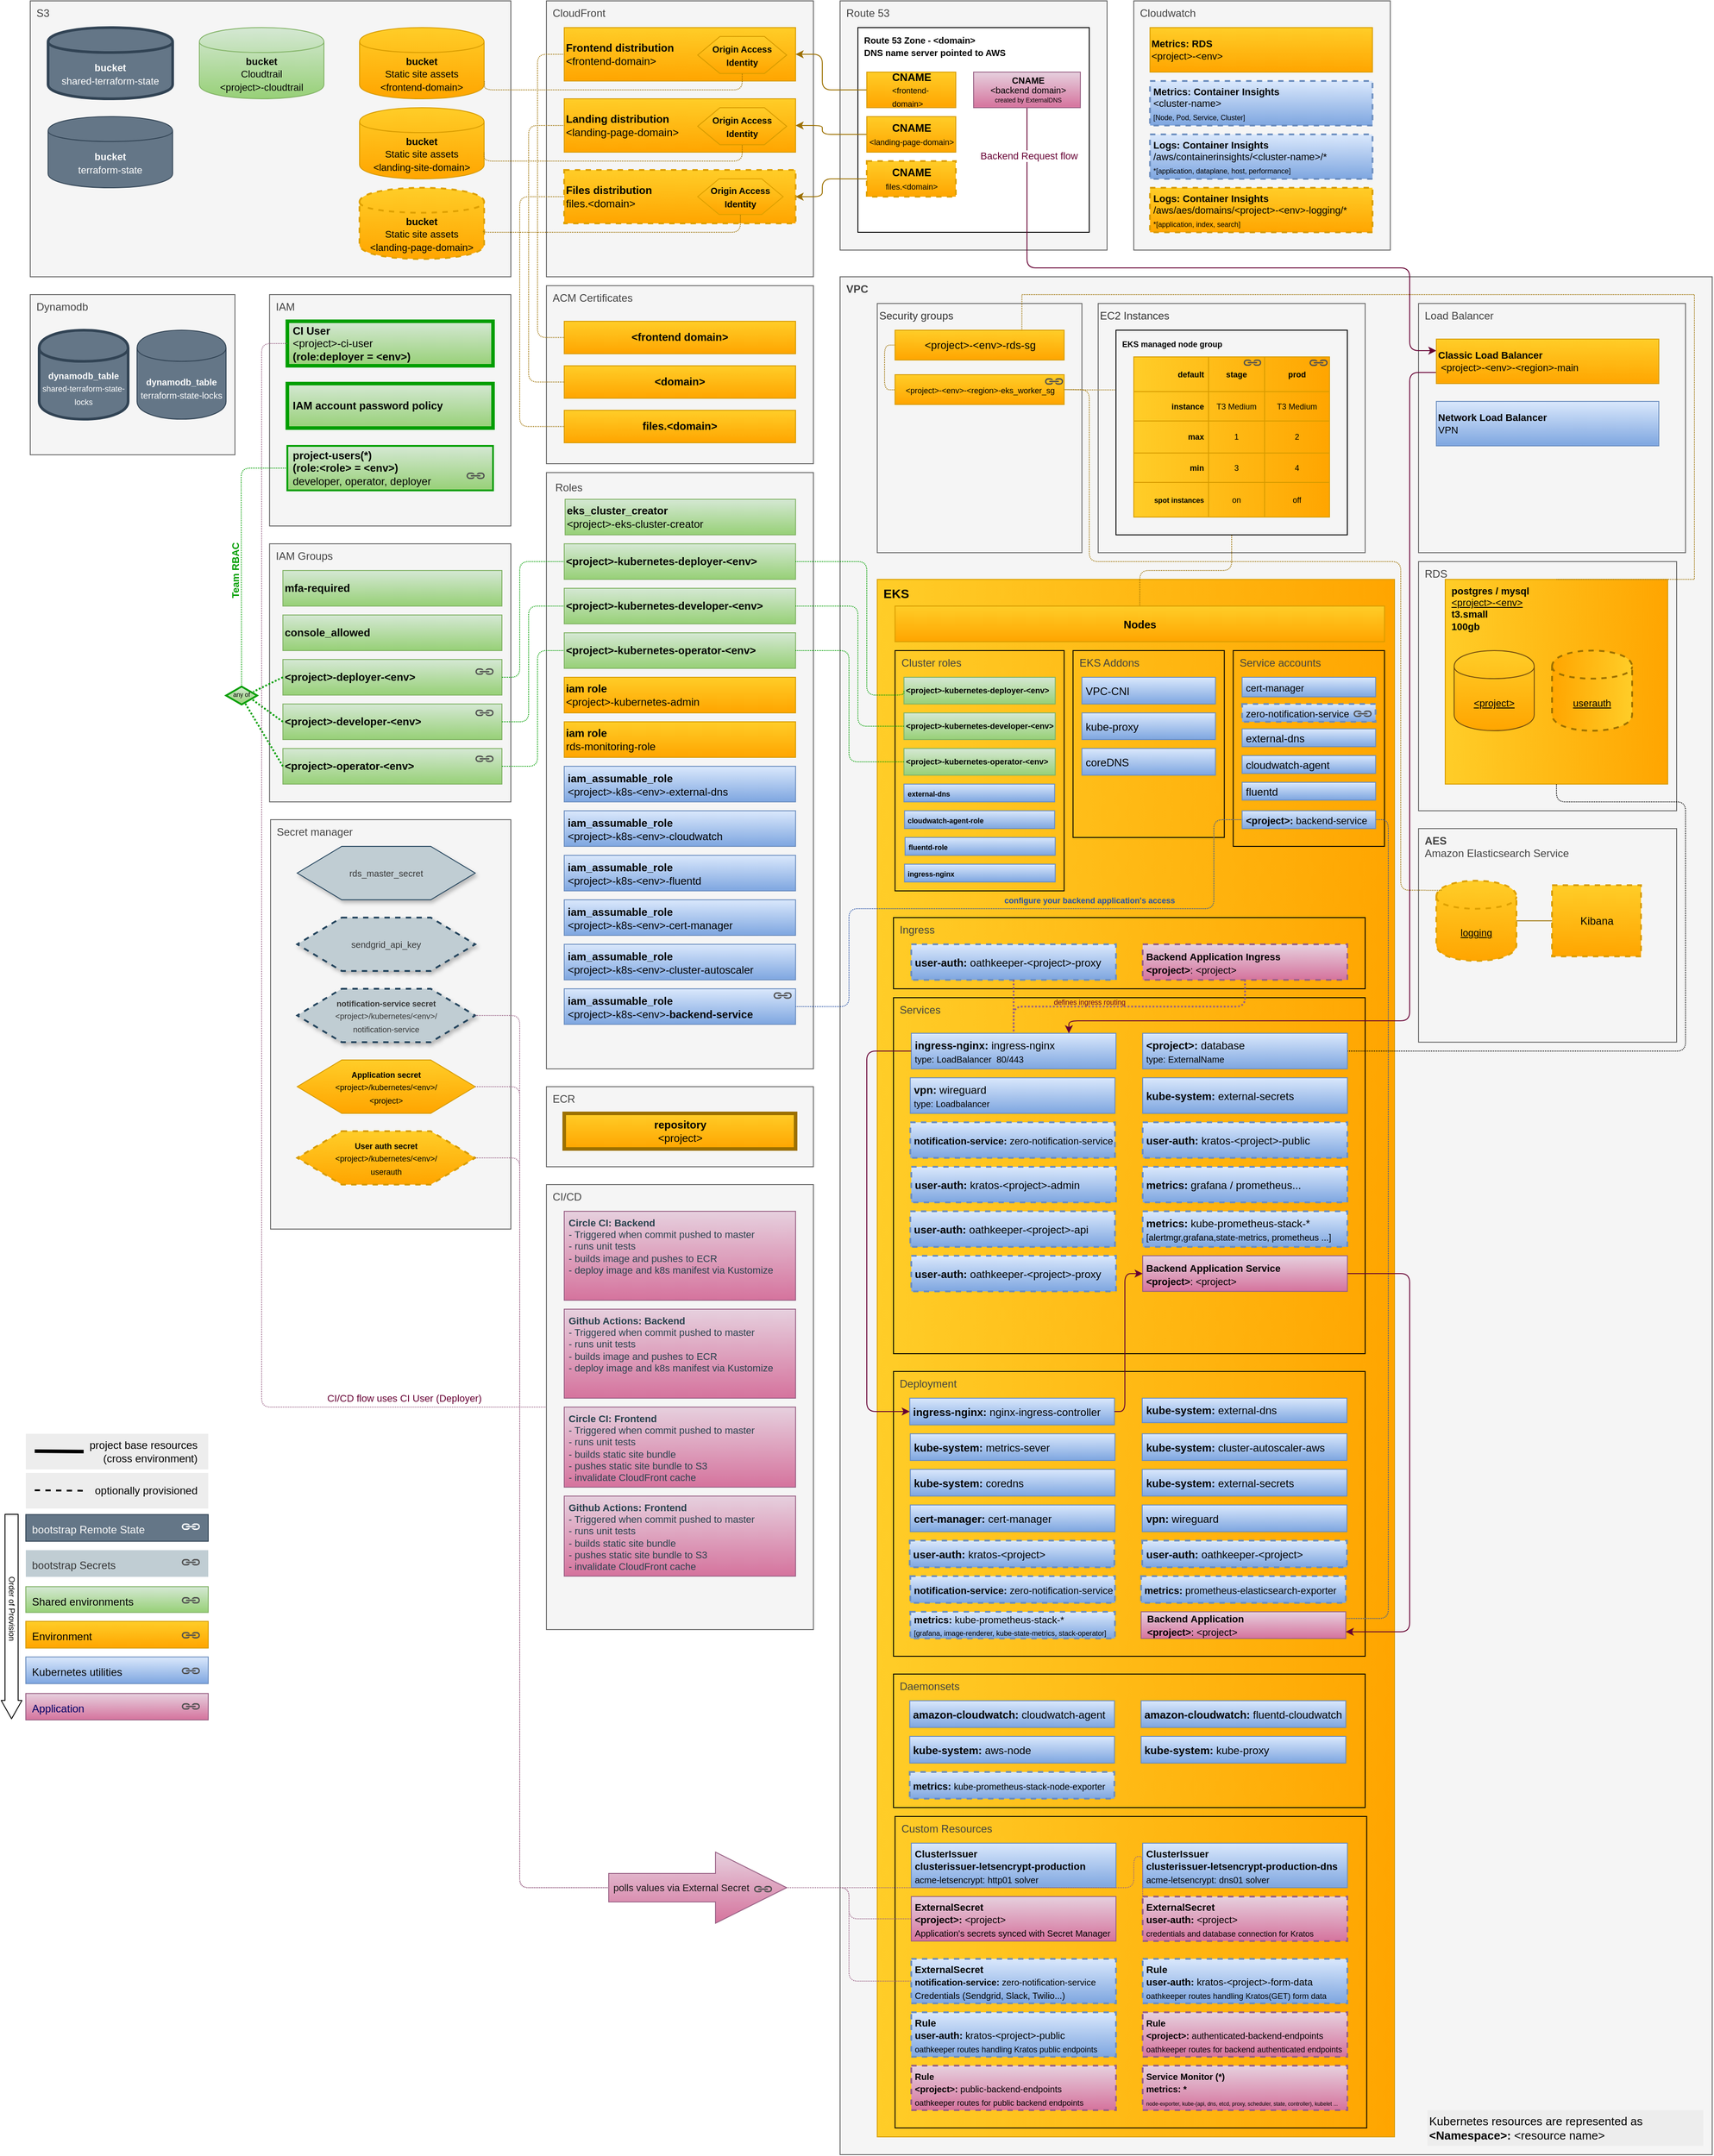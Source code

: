 <mxfile version="14.9.6" type="device"><diagram id="WOOswNvQhqqTiy6t-n1L" name="Page-1"><mxGraphModel dx="2918" dy="3133" grid="1" gridSize="10" guides="1" tooltips="1" connect="1" arrows="1" fold="1" page="1" pageScale="1" pageWidth="850" pageHeight="1100" math="0" shadow="0"><root><mxCell id="0"/><mxCell id="O3XFKGuhbbRHm0fahhyd-20" value="Ecosystem" parent="0"/><mxCell id="O3XFKGuhbbRHm0fahhyd-24" value="IAM Groups" style="rounded=0;whiteSpace=wrap;html=1;fillColor=#f5f5f5;align=left;verticalAlign=top;strokeWidth=1;glass=0;comic=0;strokeColor=#666666;fontColor=#424242;spacingLeft=5;spacingBottom=0;" parent="O3XFKGuhbbRHm0fahhyd-20" vertex="1"><mxGeometry x="308.87" y="500" width="271.13" height="290" as="geometry"/></mxCell><mxCell id="mrMb1T-xtphznc8QPWDd-6" value="S3" style="rounded=0;whiteSpace=wrap;html=1;fillColor=#f5f5f5;align=left;verticalAlign=top;strokeWidth=1;glass=0;comic=0;strokeColor=#666666;fontColor=#424242;spacingLeft=5;spacingBottom=0;" parent="O3XFKGuhbbRHm0fahhyd-20" vertex="1"><mxGeometry x="40" y="-110" width="540" height="310" as="geometry"/></mxCell><mxCell id="mrMb1T-xtphznc8QPWDd-112" value="Dynamodb" style="rounded=0;whiteSpace=wrap;html=1;fillColor=#f5f5f5;align=left;verticalAlign=top;strokeWidth=1;glass=0;comic=0;strokeColor=#666666;fontColor=#424242;spacingLeft=5;spacingBottom=0;" parent="O3XFKGuhbbRHm0fahhyd-20" vertex="1"><mxGeometry x="40" y="220" width="230" height="180" as="geometry"/></mxCell><mxCell id="mrMb1T-xtphznc8QPWDd-17" value="IAM" style="rounded=0;whiteSpace=wrap;html=1;fillColor=#f5f5f5;align=left;verticalAlign=top;strokeWidth=1;glass=0;comic=0;strokeColor=#666666;fontColor=#424242;spacingLeft=5;spacingBottom=0;" parent="O3XFKGuhbbRHm0fahhyd-20" vertex="1"><mxGeometry x="308.87" y="220" width="271.13" height="260" as="geometry"/></mxCell><mxCell id="mrMb1T-xtphznc8QPWDd-22" value="Secret manager" style="rounded=0;whiteSpace=wrap;html=1;fillColor=#f5f5f5;align=left;verticalAlign=top;strokeWidth=1;glass=0;comic=0;strokeColor=#666666;fontColor=#424242;spacingLeft=5;spacingBottom=0;" parent="O3XFKGuhbbRHm0fahhyd-20" vertex="1"><mxGeometry x="310" y="810" width="270" height="460" as="geometry"/></mxCell><mxCell id="mrMb1T-xtphznc8QPWDd-59" value="Roles" style="rounded=0;whiteSpace=wrap;html=1;align=left;verticalAlign=top;spacing=5;strokeColor=#666666;strokeWidth=1;glass=0;comic=0;fillColor=#F5F5F5;fontColor=#424242;spacingLeft=5;spacingBottom=0;gradientColor=none;" parent="O3XFKGuhbbRHm0fahhyd-20" vertex="1"><mxGeometry x="620" y="420" width="300" height="670" as="geometry"/></mxCell><mxCell id="mrMb1T-xtphznc8QPWDd-244" value="ACM Certificates" style="rounded=0;whiteSpace=wrap;html=1;fillColor=#f5f5f5;align=left;verticalAlign=top;strokeWidth=1;glass=0;comic=0;strokeColor=#666666;fontColor=#424242;spacingLeft=5;spacingBottom=0;" parent="O3XFKGuhbbRHm0fahhyd-20" vertex="1"><mxGeometry x="620" y="210" width="300" height="200" as="geometry"/></mxCell><mxCell id="mrMb1T-xtphznc8QPWDd-90" value="CloudFront" style="rounded=0;whiteSpace=wrap;html=1;fillColor=#f5f5f5;align=left;verticalAlign=top;strokeWidth=1;glass=0;comic=0;strokeColor=#666666;fontColor=#424242;spacingLeft=5;spacingBottom=0;" parent="O3XFKGuhbbRHm0fahhyd-20" vertex="1"><mxGeometry x="620" y="-110" width="300" height="310" as="geometry"/></mxCell><mxCell id="mrMb1T-xtphznc8QPWDd-98" value="Route 53" style="rounded=0;whiteSpace=wrap;html=1;fillColor=#f5f5f5;align=left;verticalAlign=top;strokeWidth=1;glass=0;comic=0;strokeColor=#666666;fontColor=#424242;spacingLeft=5;spacingBottom=0;" parent="O3XFKGuhbbRHm0fahhyd-20" vertex="1"><mxGeometry x="950" y="-110" width="300" height="280" as="geometry"/></mxCell><mxCell id="mrMb1T-xtphznc8QPWDd-138" value="ECR" style="rounded=0;whiteSpace=wrap;html=1;fillColor=#f5f5f5;align=left;verticalAlign=top;strokeWidth=1;glass=0;comic=0;direction=south;strokeColor=#666666;fontColor=#424242;spacingLeft=5;spacingBottom=0;" parent="O3XFKGuhbbRHm0fahhyd-20" vertex="1"><mxGeometry x="620" y="1110" width="300" height="90" as="geometry"/></mxCell><mxCell id="mrMb1T-xtphznc8QPWDd-210" value="CI/CD" style="rounded=0;whiteSpace=wrap;html=1;fillColor=#f5f5f5;align=left;verticalAlign=top;strokeWidth=1;glass=0;comic=0;strokeColor=#666666;fontColor=#424242;spacingLeft=5;spacingBottom=0;" parent="O3XFKGuhbbRHm0fahhyd-20" vertex="1"><mxGeometry x="620" y="1220" width="300" height="500" as="geometry"/></mxCell><mxCell id="mrMb1T-xtphznc8QPWDd-196" value="&lt;font color=&quot;#030303&quot;&gt;Kubernetes utilities&lt;/font&gt;" style="rounded=0;whiteSpace=wrap;html=1;fillColor=#dae8fc;align=left;verticalAlign=top;strokeWidth=1;glass=0;comic=0;spacingLeft=5;spacingTop=3;spacing=2;strokeColor=#6c8ebf;gradientColor=#7ea6e0;" parent="O3XFKGuhbbRHm0fahhyd-20" vertex="1"><mxGeometry x="35" y="1750.77" width="205" height="30" as="geometry"/></mxCell><mxCell id="mrMb1T-xtphznc8QPWDd-197" value="&lt;font color=&quot;#000000&quot;&gt;Environment&lt;/font&gt;" style="rounded=0;whiteSpace=wrap;html=1;fillColor=#ffcd28;align=left;verticalAlign=top;strokeWidth=1;glass=0;comic=0;spacingLeft=5;spacingTop=3;spacing=2;strokeColor=#d79b00;gradientColor=#ffa500;" parent="O3XFKGuhbbRHm0fahhyd-20" vertex="1"><mxGeometry x="35" y="1710.77" width="205" height="30" as="geometry"/></mxCell><mxCell id="mrMb1T-xtphznc8QPWDd-198" value="&lt;font color=&quot;#363636&quot;&gt;bootstrap&amp;nbsp;Secrets&lt;/font&gt;" style="rounded=0;whiteSpace=wrap;html=1;align=left;verticalAlign=top;strokeWidth=1;glass=0;comic=0;spacingLeft=5;spacingTop=3;spacing=2;fontColor=#363636;strokeColor=none;fillColor=#C0CDD3;" parent="O3XFKGuhbbRHm0fahhyd-20" vertex="1"><mxGeometry x="35" y="1630.77" width="205" height="30" as="geometry"/></mxCell><mxCell id="mrMb1T-xtphznc8QPWDd-243" value="&lt;font&gt;&lt;font color=&quot;#000066&quot;&gt;&lt;span style=&quot;font-size: 12px ; font-weight: 400&quot;&gt;Application&lt;/span&gt;&lt;/font&gt;&lt;br&gt;&lt;/font&gt;" style="rounded=0;whiteSpace=wrap;html=1;glass=0;comic=0;labelBackgroundColor=none;strokeWidth=1;fillColor=#e6d0de;fontSize=10;align=left;verticalAlign=top;spacingTop=3;spacingLeft=5;spacing=2;strokeColor=#996185;gradientColor=#d5739d;fontStyle=1" parent="O3XFKGuhbbRHm0fahhyd-20" vertex="1"><mxGeometry x="35" y="1791.77" width="205" height="29.75" as="geometry"/></mxCell><mxCell id="O3XFKGuhbbRHm0fahhyd-8" value="project base resources&lt;br&gt;(cross environment)" style="rounded=0;whiteSpace=wrap;html=1;shadow=0;dashed=1;strokeWidth=3;fillColor=#EDEDED;strokeColor=none;align=right;spacingRight=10;" parent="O3XFKGuhbbRHm0fahhyd-20" vertex="1"><mxGeometry x="35" y="1500" width="205" height="40" as="geometry"/></mxCell><mxCell id="O3XFKGuhbbRHm0fahhyd-9" value="" style="endArrow=none;html=1;strokeWidth=4;" parent="O3XFKGuhbbRHm0fahhyd-20" edge="1"><mxGeometry width="50" height="50" relative="1" as="geometry"><mxPoint x="45.0" y="1519.5" as="sourcePoint"/><mxPoint x="100" y="1520" as="targetPoint"/></mxGeometry></mxCell><mxCell id="O3XFKGuhbbRHm0fahhyd-11" value="&amp;nbsp; optionally provisioned" style="rounded=0;whiteSpace=wrap;html=1;shadow=0;dashed=1;strokeWidth=3;fillColor=#EDEDED;align=right;spacingRight=10;strokeColor=none;" parent="O3XFKGuhbbRHm0fahhyd-20" vertex="1"><mxGeometry x="35" y="1544" width="205" height="40" as="geometry"/></mxCell><mxCell id="O3XFKGuhbbRHm0fahhyd-12" value="" style="endArrow=none;html=1;strokeWidth=2;dashed=1;" parent="O3XFKGuhbbRHm0fahhyd-20" edge="1"><mxGeometry width="50" height="50" relative="1" as="geometry"><mxPoint x="45" y="1563.5" as="sourcePoint"/><mxPoint x="100" y="1564" as="targetPoint"/></mxGeometry></mxCell><mxCell id="O3XFKGuhbbRHm0fahhyd-19" value="&lt;font color=&quot;#000000&quot;&gt;Shared environments&lt;/font&gt;" style="rounded=0;whiteSpace=wrap;html=1;fillColor=#d5e8d4;align=left;verticalAlign=top;strokeWidth=1;glass=0;comic=0;spacingLeft=5;spacingTop=3;spacing=2;strokeColor=#82b366;gradientColor=#97d077;" parent="O3XFKGuhbbRHm0fahhyd-20" vertex="1"><mxGeometry x="35" y="1671.77" width="205" height="29" as="geometry"/></mxCell><mxCell id="mrMb1T-xtphznc8QPWDd-199" value="&lt;font color=&quot;#fafafa&quot;&gt;bootstrap&amp;nbsp;Remote State&lt;/font&gt;" style="rounded=0;whiteSpace=wrap;html=1;fillColor=#647687;align=left;verticalAlign=top;strokeWidth=1;glass=0;comic=0;spacingLeft=5;spacingTop=3;spacing=2;strokeColor=#314354;fontColor=#ffffff;" parent="O3XFKGuhbbRHm0fahhyd-20" vertex="1"><mxGeometry x="35" y="1590.77" width="205" height="30" as="geometry"/></mxCell><mxCell id="mrMb1T-xtphznc8QPWDd-275" value="&lt;b&gt;&lt;font style=&quot;font-size: 10px&quot;&gt;Route 53 Zone - &amp;lt;domain&amp;gt; &lt;br&gt;DNS name server pointed to AWS&lt;/font&gt;&lt;/b&gt;" style="html=1;align=left;verticalAlign=top;spacingLeft=5;rounded=0;strokeWidth=1;glass=0;spacingBottom=0;comic=0;" parent="O3XFKGuhbbRHm0fahhyd-20" vertex="1"><mxGeometry x="970" y="-80" width="260" height="230" as="geometry"/></mxCell><mxCell id="mrMb1T-xtphznc8QPWDd-35" value="&lt;b&gt;&lt;font&gt;VPC&lt;/font&gt;&lt;/b&gt;" style="whiteSpace=wrap;html=1;fillColor=#f5f5f5;align=left;verticalAlign=top;strokeColor=#666666;spacingLeft=5;strokeWidth=1;rounded=0;glass=0;comic=0;fontColor=#424242;spacingBottom=0;" parent="O3XFKGuhbbRHm0fahhyd-20" vertex="1"><mxGeometry x="950" y="200" width="980" height="2110" as="geometry"/></mxCell><mxCell id="mrMb1T-xtphznc8QPWDd-106" value="Security groups" style="rounded=0;whiteSpace=wrap;html=1;fillColor=#f5f5f5;align=left;verticalAlign=top;strokeWidth=1;glass=0;comic=0;strokeColor=#666666;fontColor=#333333;" parent="O3XFKGuhbbRHm0fahhyd-20" vertex="1"><mxGeometry x="991.75" y="230" width="230" height="280" as="geometry"/></mxCell><mxCell id="mrMb1T-xtphznc8QPWDd-120" value="Cloudwatch" style="whiteSpace=wrap;html=1;fillColor=#f5f5f5;align=left;verticalAlign=top;direction=south;fontColor=#424242;spacingLeft=5;spacingBottom=0;rounded=0;strokeColor=#666666;strokeWidth=1;glass=0;comic=0;" parent="O3XFKGuhbbRHm0fahhyd-20" vertex="1"><mxGeometry x="1280" y="-110" width="288.25" height="280" as="geometry"/></mxCell><mxCell id="mrMb1T-xtphznc8QPWDd-11" value="RDS" style="whiteSpace=wrap;html=1;align=left;verticalAlign=top;direction=south;spacingLeft=5;spacingBottom=0;rounded=0;fontColor=#424242;strokeColor=#666666;strokeWidth=1;fillColor=#f5f5f5;glass=0;comic=0;" parent="O3XFKGuhbbRHm0fahhyd-20" vertex="1"><mxGeometry x="1600" y="520" width="290" height="280" as="geometry"/></mxCell><mxCell id="eAU5N7iObeIVi6g1dIOJ-3" value="&lt;b style=&quot;font-size: 11px&quot;&gt;postgres / mysql&amp;nbsp;&lt;/b&gt;&lt;br style=&quot;font-size: 11px&quot;&gt;&lt;u style=&quot;font-size: 11px&quot;&gt;&amp;lt;project&amp;gt;-&amp;lt;env&amp;gt;&lt;/u&gt;&lt;br style=&quot;font-size: 11px&quot;&gt;&lt;b style=&quot;font-size: 11px&quot;&gt;t3.small&lt;/b&gt;&lt;br style=&quot;font-size: 11px&quot;&gt;&lt;b style=&quot;font-size: 11px&quot;&gt;100gb&amp;nbsp;&lt;/b&gt;" style="html=1;fillColor=#ffcd28;align=left;strokeColor=#d79b00;fontSize=10;spacingLeft=5;gradientColor=#ffa500;verticalAlign=top;gradientDirection=east;" vertex="1" parent="O3XFKGuhbbRHm0fahhyd-20"><mxGeometry x="1630" y="540" width="250" height="230" as="geometry"/></mxCell><mxCell id="eAU5N7iObeIVi6g1dIOJ-7" value="EC2 Instances" style="rounded=0;whiteSpace=wrap;html=1;fillColor=#f5f5f5;align=left;verticalAlign=top;strokeWidth=1;glass=0;comic=0;strokeColor=#666666;fontColor=#333333;" vertex="1" parent="O3XFKGuhbbRHm0fahhyd-20"><mxGeometry x="1240" y="230" width="300" height="280" as="geometry"/></mxCell><mxCell id="eAU5N7iObeIVi6g1dIOJ-51" style="edgeStyle=orthogonalEdgeStyle;rounded=1;orthogonalLoop=1;jettySize=auto;html=1;exitX=0.001;exitY=0.292;exitDx=0;exitDy=0;entryX=1;entryY=0.5;entryDx=0;entryDy=0;dashed=1;fontSize=9;endArrow=none;endFill=0;exitPerimeter=0;strokeColor=#9C7000;dashPattern=1 1;" edge="1" parent="O3XFKGuhbbRHm0fahhyd-20" source="eAU5N7iObeIVi6g1dIOJ-8" target="eAU5N7iObeIVi6g1dIOJ-107"><mxGeometry relative="1" as="geometry"><mxPoint x="1201.75" y="326.75" as="targetPoint"/><Array as="points"/></mxGeometry></mxCell><mxCell id="eAU5N7iObeIVi6g1dIOJ-8" value="&lt;b style=&quot;font-size: 9px&quot;&gt;&lt;font color=&quot;#000000&quot;&gt;EKS managed node group&lt;/font&gt;&lt;br&gt;&lt;/b&gt;" style="text;html=1;strokeColor=#000000;fillColor=none;align=left;verticalAlign=top;whiteSpace=wrap;rounded=0;fontColor=#27647b;spacingTop=1;spacingLeft=5;" vertex="1" parent="O3XFKGuhbbRHm0fahhyd-20"><mxGeometry x="1260" y="260" width="260" height="230" as="geometry"/></mxCell><mxCell id="eAU5N7iObeIVi6g1dIOJ-54" style="edgeStyle=orthogonalEdgeStyle;rounded=1;orthogonalLoop=1;jettySize=auto;html=1;exitX=0;exitY=0.5;exitDx=0;exitDy=0;entryX=0;entryY=0.5;entryDx=0;entryDy=0;dashed=1;fontSize=9;endArrow=none;endFill=0;strokeColor=#9C7000;dashPattern=1 1;" edge="1" parent="O3XFKGuhbbRHm0fahhyd-20" source="mrMb1T-xtphznc8QPWDd-107" target="eAU5N7iObeIVi6g1dIOJ-107"><mxGeometry relative="1" as="geometry"><mxPoint x="1011.75" y="326.75" as="targetPoint"/><Array as="points"><mxPoint x="1000" y="277"/><mxPoint x="1000" y="327"/><mxPoint x="1012" y="327"/></Array></mxGeometry></mxCell><mxCell id="eAU5N7iObeIVi6g1dIOJ-203" value="Kubernetes resources are represented as&amp;nbsp;&lt;br style=&quot;font-size: 13px&quot;&gt;&lt;b style=&quot;font-size: 13px&quot;&gt;&amp;lt;Namespace&amp;gt;&lt;/b&gt;&lt;span style=&quot;font-size: 13px&quot;&gt;&lt;b&gt;:&lt;/b&gt;&lt;/span&gt;&lt;b style=&quot;font-size: 13px&quot;&gt; &lt;/b&gt;&lt;span style=&quot;font-size: 13px&quot;&gt;&amp;lt;resource name&amp;gt;&lt;/span&gt;" style="rounded=0;whiteSpace=wrap;html=1;shadow=0;dashed=1;strokeWidth=3;fillColor=#EDEDED;strokeColor=none;align=left;spacingRight=10;fontSize=13;" vertex="1" parent="O3XFKGuhbbRHm0fahhyd-20"><mxGeometry x="1610" y="2260" width="310" height="40" as="geometry"/></mxCell><mxCell id="eAU5N7iObeIVi6g1dIOJ-192" value="&lt;b&gt;AES&lt;/b&gt;&lt;br&gt;Amazon Elasticsearch Service" style="whiteSpace=wrap;html=1;align=left;verticalAlign=top;direction=south;spacingLeft=5;spacingBottom=0;rounded=0;fontColor=#424242;strokeColor=#666666;strokeWidth=1;fillColor=#f5f5f5;glass=0;comic=0;" vertex="1" parent="O3XFKGuhbbRHm0fahhyd-20"><mxGeometry x="1600" y="820" width="290" height="240" as="geometry"/></mxCell><mxCell id="eAU5N7iObeIVi6g1dIOJ-233" value="Load Balancer" style="rounded=0;whiteSpace=wrap;html=1;fillColor=#f5f5f5;align=left;verticalAlign=top;strokeWidth=1;glass=0;comic=0;strokeColor=#666666;fontColor=#424242;spacingLeft=5;spacingBottom=0;" vertex="1" parent="O3XFKGuhbbRHm0fahhyd-20"><mxGeometry x="1600" y="230" width="300" height="280" as="geometry"/></mxCell><mxCell id="O3XFKGuhbbRHm0fahhyd-21" value="Remote state" parent="0"/><mxCell id="O3XFKGuhbbRHm0fahhyd-1" value="&lt;font style=&quot;font-size: 11px&quot;&gt;&lt;b&gt;bucket&lt;/b&gt;&lt;br&gt;shared-terraform-state&lt;br&gt;&lt;/font&gt;" style="shape=cylinder;whiteSpace=wrap;html=1;boundedLbl=1;backgroundOutline=1;fillColor=#647687;align=center;strokeColor=#314354;strokeWidth=3;sketch=0;fixDash=0;container=0;collapsible=0;comic=0;fontColor=#ffffff;shadow=0;" parent="O3XFKGuhbbRHm0fahhyd-21" vertex="1"><mxGeometry x="60" y="-80" width="140" height="80" as="geometry"/></mxCell><mxCell id="mrMb1T-xtphznc8QPWDd-9" value="&lt;font style=&quot;font-size: 11px&quot;&gt;&lt;b&gt;bucket&lt;/b&gt;&lt;br&gt;terraform-state&lt;/font&gt;" style="shape=cylinder;whiteSpace=wrap;html=1;boundedLbl=1;backgroundOutline=1;fillColor=#647687;align=center;strokeColor=#314354;fontColor=#ffffff;shadow=0;" parent="O3XFKGuhbbRHm0fahhyd-21" vertex="1"><mxGeometry x="60" y="20" width="140" height="80" as="geometry"/></mxCell><mxCell id="O3XFKGuhbbRHm0fahhyd-2" value="&lt;font&gt;&lt;b style=&quot;font-size: 10px&quot;&gt;dynamodb_table&lt;/b&gt;&lt;br&gt;&lt;font style=&quot;font-size: 9px&quot;&gt;shared-terraform-state-locks&lt;/font&gt;&lt;br&gt;&lt;/font&gt;" style="shape=cylinder;whiteSpace=wrap;html=1;boundedLbl=1;backgroundOutline=1;fillColor=#647687;align=center;strokeColor=#314354;strokeWidth=3;fontColor=#ffffff;" parent="O3XFKGuhbbRHm0fahhyd-21" vertex="1"><mxGeometry x="50" y="260" width="100" height="100" as="geometry"/></mxCell><mxCell id="mrMb1T-xtphznc8QPWDd-12" value="&lt;font style=&quot;font-size: 10px&quot;&gt;&lt;b&gt;dynamodb_table&lt;/b&gt;&lt;br&gt;terraform-state-locks&lt;/font&gt;" style="shape=cylinder;whiteSpace=wrap;html=1;boundedLbl=1;backgroundOutline=1;fillColor=#647687;align=center;strokeColor=#314354;fontColor=#ffffff;" parent="O3XFKGuhbbRHm0fahhyd-21" vertex="1"><mxGeometry x="160" y="260" width="100" height="100" as="geometry"/></mxCell><mxCell id="eAU5N7iObeIVi6g1dIOJ-55" style="edgeStyle=orthogonalEdgeStyle;rounded=0;orthogonalLoop=1;jettySize=auto;html=1;exitX=0.75;exitY=0;exitDx=0;exitDy=0;entryX=0.5;entryY=0;entryDx=0;entryDy=0;dashed=1;fontSize=9;endArrow=none;endFill=0;strokeColor=#9C7000;dashPattern=1 1;" edge="1" parent="O3XFKGuhbbRHm0fahhyd-21" source="mrMb1T-xtphznc8QPWDd-107" target="eAU5N7iObeIVi6g1dIOJ-3"><mxGeometry relative="1" as="geometry"><Array as="points"><mxPoint x="1154" y="220"/><mxPoint x="1910" y="220"/><mxPoint x="1910" y="540"/></Array></mxGeometry></mxCell><mxCell id="O3XFKGuhbbRHm0fahhyd-22" value="Secrets" parent="0"/><mxCell id="mrMb1T-xtphznc8QPWDd-24" value="&lt;font size=&quot;1&quot;&gt;rds_master_secret&lt;/font&gt;" style="shape=hexagon;perimeter=hexagonPerimeter2;whiteSpace=wrap;html=1;align=center;fontColor=#363636;shadow=1;backgroundOutline=0;strokeColor=#23445d;fillColor=#C0CDD3;" parent="O3XFKGuhbbRHm0fahhyd-22" vertex="1"><mxGeometry x="340" y="840" width="200" height="60" as="geometry"/></mxCell><mxCell id="O3XFKGuhbbRHm0fahhyd-5" value="&lt;font size=&quot;1&quot;&gt;sendgrid_api_key&lt;/font&gt;" style="shape=hexagon;perimeter=hexagonPerimeter2;whiteSpace=wrap;html=1;align=center;strokeColor=#23445d;fontColor=#363636;dashed=1;shadow=1;fillColor=#C0CDD3;strokeWidth=2;" parent="O3XFKGuhbbRHm0fahhyd-22" vertex="1"><mxGeometry x="340" y="920" width="200" height="60" as="geometry"/></mxCell><mxCell id="O3XFKGuhbbRHm0fahhyd-6" value="&lt;font style=&quot;font-size: 9px&quot;&gt;&lt;b&gt;notification-service secret&lt;/b&gt;&lt;br&gt;&amp;lt;project&amp;gt;/kubernetes/&amp;lt;env&amp;gt;/&lt;br&gt;notification-service&lt;br&gt;&lt;/font&gt;" style="shape=hexagon;perimeter=hexagonPerimeter2;whiteSpace=wrap;html=1;align=center;fontColor=#363636;dashed=1;shadow=1;labelBorderColor=none;strokeColor=#23445d;fillColor=#C0CDD3;strokeWidth=2;" parent="O3XFKGuhbbRHm0fahhyd-22" vertex="1"><mxGeometry x="340" y="1000" width="200" height="60" as="geometry"/></mxCell><mxCell id="O3XFKGuhbbRHm0fahhyd-33" value="Shared environment" parent="0"/><mxCell id="O3XFKGuhbbRHm0fahhyd-28" value="&lt;div style=&quot;white-space: normal&quot;&gt;&lt;b&gt;IAM account password policy&amp;nbsp;&lt;/b&gt;&lt;/div&gt;" style="rounded=0;double=1;whiteSpace=wrap;html=1;fillColor=#d5e8d4;align=left;gradientColor=#97d077;strokeWidth=4;strokeColor=#009E00;spacingLeft=4;" parent="O3XFKGuhbbRHm0fahhyd-33" vertex="1"><mxGeometry x="328.87" y="320" width="231.13" height="50" as="geometry"/></mxCell><mxCell id="O3XFKGuhbbRHm0fahhyd-35" value="&lt;div&gt;&lt;div&gt;&lt;b&gt;project-users(*)&lt;/b&gt;&lt;/div&gt;&lt;/div&gt;&lt;div&gt;&lt;b&gt;(role:&amp;lt;role&amp;gt; = &amp;lt;env&amp;gt;)&lt;br&gt;&lt;/b&gt;developer, operator, deployer&lt;b&gt;&lt;br&gt;&lt;/b&gt;&lt;/div&gt;" style="rounded=0;whiteSpace=wrap;html=1;fillColor=#d5e8d4;align=left;gradientColor=#97d077;strokeColor=#009E00;strokeWidth=2;spacingLeft=4;" parent="O3XFKGuhbbRHm0fahhyd-33" vertex="1"><mxGeometry x="328.87" y="390" width="231.13" height="50" as="geometry"/></mxCell><mxCell id="O3XFKGuhbbRHm0fahhyd-23" value="&lt;div&gt;&lt;div&gt;&lt;b&gt;CI User&amp;nbsp;&lt;/b&gt;&lt;/div&gt;&lt;div&gt;&amp;lt;project&amp;gt;-ci-user&lt;/div&gt;&lt;div&gt;&lt;b&gt;(role:deployer = &amp;lt;env&amp;gt;)&lt;/b&gt;&lt;br&gt;&lt;/div&gt;&lt;/div&gt;" style="rounded=0;whiteSpace=wrap;html=1;fillColor=#d5e8d4;align=left;gradientColor=#97d077;strokeWidth=4;strokeColor=#009E00;spacingLeft=4;" parent="O3XFKGuhbbRHm0fahhyd-33" vertex="1"><mxGeometry x="328.87" y="250" width="231.13" height="50" as="geometry"/></mxCell><mxCell id="O3XFKGuhbbRHm0fahhyd-25" value="&lt;div style=&quot;white-space: normal&quot;&gt;&lt;b&gt;mfa-required&lt;/b&gt;&lt;/div&gt;" style="rounded=0;whiteSpace=wrap;html=1;strokeColor=#82b366;fillColor=#d5e8d4;align=left;gradientColor=#97d077;" parent="O3XFKGuhbbRHm0fahhyd-33" vertex="1"><mxGeometry x="323.87" y="530" width="246.13" height="40" as="geometry"/></mxCell><mxCell id="O3XFKGuhbbRHm0fahhyd-26" value="&lt;div style=&quot;white-space: normal&quot;&gt;&lt;b&gt;console_allowed&lt;/b&gt;&lt;/div&gt;" style="rounded=0;whiteSpace=wrap;html=1;strokeColor=#82b366;fillColor=#d5e8d4;align=left;gradientColor=#97d077;" parent="O3XFKGuhbbRHm0fahhyd-33" vertex="1"><mxGeometry x="323.87" y="580" width="246.13" height="40" as="geometry"/></mxCell><mxCell id="O3XFKGuhbbRHm0fahhyd-29" value="&lt;div&gt;&lt;b&gt;eks_cluster_creator&lt;/b&gt;&lt;/div&gt;&lt;div&gt;&amp;lt;project&amp;gt;-eks-cluster-creator&lt;/div&gt;" style="rounded=0;whiteSpace=wrap;html=1;strokeColor=#82b366;fillColor=#d5e8d4;align=left;gradientColor=#97d077;" parent="O3XFKGuhbbRHm0fahhyd-33" vertex="1"><mxGeometry x="641" y="450" width="259" height="40" as="geometry"/></mxCell><mxCell id="eAU5N7iObeIVi6g1dIOJ-6" value="&lt;font style=&quot;font-size: 11px&quot;&gt;&lt;b&gt;bucket&lt;br&gt;&lt;/b&gt;Cloudtrail&lt;br&gt;&amp;lt;project&amp;gt;-cloudtrail&lt;br&gt;&lt;/font&gt;" style="shape=cylinder;whiteSpace=wrap;html=1;boundedLbl=1;backgroundOutline=1;fillColor=#d5e8d4;align=center;strokeColor=#82b366;gradientColor=#97d077;shadow=0;" vertex="1" parent="O3XFKGuhbbRHm0fahhyd-33"><mxGeometry x="230" y="-80" width="140" height="80" as="geometry"/></mxCell><mxCell id="eAU5N7iObeIVi6g1dIOJ-46" value="&lt;div style=&quot;white-space: normal&quot;&gt;&lt;b&gt;&amp;lt;project&amp;gt;-kubernetes-deployer-&amp;lt;env&amp;gt;&lt;/b&gt;&lt;/div&gt;" style="rounded=0;whiteSpace=wrap;html=1;strokeColor=#82b366;fillColor=#d5e8d4;align=left;gradientColor=#97d077;" vertex="1" parent="O3XFKGuhbbRHm0fahhyd-33"><mxGeometry x="640" y="500" width="260" height="40" as="geometry"/></mxCell><mxCell id="eAU5N7iObeIVi6g1dIOJ-47" value="&lt;div&gt;&lt;b&gt;&amp;lt;project&amp;gt;-kubernetes-developer-&amp;lt;env&amp;gt;&lt;/b&gt;&lt;/div&gt;" style="rounded=0;whiteSpace=wrap;html=1;strokeColor=#82b366;fillColor=#d5e8d4;align=left;gradientColor=#97d077;" vertex="1" parent="O3XFKGuhbbRHm0fahhyd-33"><mxGeometry x="640" y="550" width="260" height="40" as="geometry"/></mxCell><mxCell id="eAU5N7iObeIVi6g1dIOJ-48" value="&lt;div style=&quot;white-space: normal&quot;&gt;&lt;b&gt;&amp;lt;project&amp;gt;-kubernetes-operator-&amp;lt;env&amp;gt;&lt;/b&gt;&lt;/div&gt;" style="rounded=0;whiteSpace=wrap;html=1;strokeColor=#82b366;fillColor=#d5e8d4;align=left;gradientColor=#97d077;" vertex="1" parent="O3XFKGuhbbRHm0fahhyd-33"><mxGeometry x="640" y="600" width="260" height="40" as="geometry"/></mxCell><mxCell id="eAU5N7iObeIVi6g1dIOJ-112" value="&lt;font style=&quot;font-size: 7px ; line-height: 100%&quot;&gt;any of&lt;/font&gt;" style="html=1;whiteSpace=wrap;aspect=fixed;shape=isoRectangle;fillColor=#d5e8d4;gradientColor=#97d077;align=center;verticalAlign=middle;spacingTop=-6;strokeWidth=2;strokeColor=#009E00;" vertex="1" parent="O3XFKGuhbbRHm0fahhyd-33"><mxGeometry x="260" y="660" width="35" height="21" as="geometry"/></mxCell><mxCell id="eAU5N7iObeIVi6g1dIOJ-43" value="&lt;div style=&quot;white-space: normal&quot;&gt;&lt;b&gt;&amp;lt;project&amp;gt;-deployer-&amp;lt;env&amp;gt;&lt;/b&gt;&lt;/div&gt;" style="rounded=0;whiteSpace=wrap;html=1;strokeColor=#82b366;fillColor=#d5e8d4;align=left;gradientColor=#97d077;" vertex="1" parent="O3XFKGuhbbRHm0fahhyd-33"><mxGeometry x="323.87" y="630" width="246.13" height="40" as="geometry"/></mxCell><mxCell id="eAU5N7iObeIVi6g1dIOJ-44" value="&lt;div style=&quot;white-space: normal&quot;&gt;&lt;b&gt;&amp;lt;project&amp;gt;-developer-&amp;lt;env&amp;gt;&lt;/b&gt;&lt;/div&gt;" style="rounded=0;whiteSpace=wrap;html=1;strokeColor=#82b366;fillColor=#d5e8d4;align=left;gradientColor=#97d077;" vertex="1" parent="O3XFKGuhbbRHm0fahhyd-33"><mxGeometry x="323.87" y="680" width="246.13" height="40" as="geometry"/></mxCell><mxCell id="eAU5N7iObeIVi6g1dIOJ-45" value="&lt;div style=&quot;white-space: normal&quot;&gt;&lt;b&gt;&amp;lt;project&amp;gt;-operator-&amp;lt;env&amp;gt;&lt;/b&gt;&lt;/div&gt;" style="rounded=0;whiteSpace=wrap;html=1;strokeColor=#82b366;fillColor=#d5e8d4;align=left;gradientColor=#97d077;" vertex="1" parent="O3XFKGuhbbRHm0fahhyd-33"><mxGeometry x="323.87" y="730" width="246.13" height="40" as="geometry"/></mxCell><mxCell id="O3XFKGuhbbRHm0fahhyd-51" value="Enviornment" parent="0"/><mxCell id="mrMb1T-xtphznc8QPWDd-39" value="EKS" style="fillColor=#ffcd28;strokeColor=#d79b00;dashed=0;verticalAlign=top;fontStyle=1;align=left;fontSize=14;spacingTop=1;spacingLeft=5;gradientColor=#ffa500;gradientDirection=east;" parent="O3XFKGuhbbRHm0fahhyd-51" vertex="1"><mxGeometry x="991.75" y="540" width="581.25" height="1750" as="geometry"/></mxCell><mxCell id="mrMb1T-xtphznc8QPWDd-150" value="&lt;font&gt;Cluster roles&lt;/font&gt;" style="rounded=0;whiteSpace=wrap;html=1;strokeColor=#000000;fillColor=none;fontColor=#424242;align=left;verticalAlign=top;spacingLeft=5;spacingBottom=0;" parent="O3XFKGuhbbRHm0fahhyd-51" vertex="1"><mxGeometry x="1011.75" y="620" width="190" height="270" as="geometry"/></mxCell><mxCell id="mrMb1T-xtphznc8QPWDd-86" value="&lt;font style=&quot;font-size: 11px&quot;&gt;&lt;b&gt;bucket&lt;br&gt;&lt;/b&gt;Static site assets&lt;br&gt;&amp;lt;frontend-domain&amp;gt;&lt;br&gt;&lt;/font&gt;" style="shape=cylinder;whiteSpace=wrap;html=1;boundedLbl=1;backgroundOutline=1;fillColor=#ffcd28;align=center;strokeColor=#d79b00;gradientColor=#ffa500;shadow=0;" parent="O3XFKGuhbbRHm0fahhyd-51" vertex="1"><mxGeometry x="410" y="-80" width="140" height="80" as="geometry"/></mxCell><mxCell id="O3XFKGuhbbRHm0fahhyd-38" value="&lt;font style=&quot;font-size: 11px&quot;&gt;&lt;b&gt;bucket&lt;/b&gt;&lt;br&gt;Static site assets&lt;br&gt;&amp;lt;landing-site-domain&amp;gt;&lt;br&gt;&lt;/font&gt;" style="shape=cylinder;whiteSpace=wrap;html=1;boundedLbl=1;backgroundOutline=1;fillColor=#ffcd28;align=center;strokeColor=#d79b00;gradientColor=#ffa500;shadow=0;" parent="O3XFKGuhbbRHm0fahhyd-51" vertex="1"><mxGeometry x="410" y="10" width="140" height="80" as="geometry"/></mxCell><mxCell id="O3XFKGuhbbRHm0fahhyd-39" value="&lt;font style=&quot;font-size: 11px&quot;&gt;&lt;b&gt;bucket&lt;/b&gt;&lt;br&gt;Static site assets&lt;br&gt;&amp;lt;landing-page-domain&amp;gt;&lt;br&gt;&lt;/font&gt;" style="shape=cylinder;whiteSpace=wrap;html=1;boundedLbl=1;backgroundOutline=1;fillColor=#ffcd28;align=center;gradientColor=#ffa500;dashed=1;shadow=0;strokeWidth=2;strokeColor=#DEA000;" parent="O3XFKGuhbbRHm0fahhyd-51" vertex="1"><mxGeometry x="410" y="100" width="140" height="80" as="geometry"/></mxCell><mxCell id="O3XFKGuhbbRHm0fahhyd-48" value="&lt;div&gt;&lt;b&gt;Files distribution&lt;/b&gt;&lt;/div&gt;&lt;div style=&quot;white-space: normal&quot;&gt;&lt;span&gt;files.&amp;lt;domain&amp;gt;&lt;/span&gt;&lt;br&gt;&lt;/div&gt;" style="rounded=0;whiteSpace=wrap;html=1;fillColor=#ffcd28;align=left;gradientColor=#ffa500;dashed=1;glass=0;sketch=0;shadow=0;strokeWidth=2;strokeColor=#DEA000;" parent="O3XFKGuhbbRHm0fahhyd-51" vertex="1"><mxGeometry x="640" y="80" width="260" height="60" as="geometry"/></mxCell><mxCell id="O3XFKGuhbbRHm0fahhyd-42" value="&lt;div&gt;&lt;b&gt;Landing distribution&lt;/b&gt;&lt;/div&gt;&lt;div style=&quot;white-space: normal&quot;&gt;&lt;span&gt;&amp;lt;landing-page-domain&amp;gt;&lt;/span&gt;&lt;br&gt;&lt;/div&gt;" style="rounded=0;whiteSpace=wrap;html=1;strokeColor=#d79b00;fillColor=#ffcd28;align=left;gradientColor=#ffa500;" parent="O3XFKGuhbbRHm0fahhyd-51" vertex="1"><mxGeometry x="640" width="260" height="60" as="geometry"/></mxCell><mxCell id="O3XFKGuhbbRHm0fahhyd-40" value="&lt;div&gt;&lt;b&gt;Frontend distribution&lt;/b&gt;&lt;/div&gt;&lt;div style=&quot;white-space: normal&quot;&gt;&lt;span&gt;&amp;lt;frontend-domain&amp;gt;&lt;/span&gt;&lt;br&gt;&lt;/div&gt;" style="rounded=0;whiteSpace=wrap;html=1;strokeColor=#d79b00;fillColor=#ffcd28;align=left;gradientColor=#ffa500;" parent="O3XFKGuhbbRHm0fahhyd-51" vertex="1"><mxGeometry x="640" y="-80" width="260" height="60" as="geometry"/></mxCell><mxCell id="mrMb1T-xtphznc8QPWDd-89" value="&lt;span style=&quot;font-size: 10px&quot;&gt;&lt;b&gt;Origin Access Identity&lt;/b&gt;&lt;br&gt;&lt;/span&gt;" style="shape=hexagon;perimeter=hexagonPerimeter2;whiteSpace=wrap;html=1;fillColor=#ffcd28;align=center;strokeColor=#d79b00;gradientColor=#ffa500;" parent="O3XFKGuhbbRHm0fahhyd-51" vertex="1"><mxGeometry x="790" y="-70" width="100" height="41.67" as="geometry"/></mxCell><mxCell id="O3XFKGuhbbRHm0fahhyd-43" value="&lt;span style=&quot;font-size: 10px&quot;&gt;&lt;b&gt;Origin Access Identity&lt;/b&gt;&lt;br&gt;&lt;/span&gt;" style="shape=hexagon;perimeter=hexagonPerimeter2;whiteSpace=wrap;html=1;fillColor=#ffcd28;align=center;strokeColor=#d79b00;gradientColor=#ffa500;" parent="O3XFKGuhbbRHm0fahhyd-51" vertex="1"><mxGeometry x="790" y="10" width="100" height="41.67" as="geometry"/></mxCell><mxCell id="O3XFKGuhbbRHm0fahhyd-49" value="&lt;span style=&quot;font-size: 10px&quot;&gt;&lt;b&gt;Origin Access Identity&lt;/b&gt;&lt;br&gt;&lt;/span&gt;" style="shape=hexagon;perimeter=hexagonPerimeter2;whiteSpace=wrap;html=1;fillColor=#ffcd28;align=center;gradientColor=#ffa500;strokeWidth=1;strokeColor=#DEA000;" parent="O3XFKGuhbbRHm0fahhyd-51" vertex="1"><mxGeometry x="790" y="90" width="96" height="40" as="geometry"/></mxCell><mxCell id="O3XFKGuhbbRHm0fahhyd-47" style="edgeStyle=orthogonalEdgeStyle;rounded=1;orthogonalLoop=1;jettySize=auto;html=1;exitX=1;exitY=0.629;exitDx=0;exitDy=0;entryX=0.5;entryY=1;entryDx=0;entryDy=0;dashed=1;strokeWidth=1;endArrow=none;endFill=0;exitPerimeter=0;strokeColor=#9C7000;dashPattern=1 1;" parent="O3XFKGuhbbRHm0fahhyd-51" source="O3XFKGuhbbRHm0fahhyd-38" target="O3XFKGuhbbRHm0fahhyd-43" edge="1"><mxGeometry relative="1" as="geometry"><Array as="points"><mxPoint x="550" y="70"/><mxPoint x="840" y="70"/></Array></mxGeometry></mxCell><mxCell id="O3XFKGuhbbRHm0fahhyd-41" style="edgeStyle=orthogonalEdgeStyle;rounded=1;orthogonalLoop=1;jettySize=auto;html=1;exitX=1.002;exitY=0.754;exitDx=0;exitDy=0;dashed=1;strokeWidth=1;entryX=0.5;entryY=1;entryDx=0;entryDy=0;endArrow=none;endFill=0;exitPerimeter=0;strokeColor=#9C7000;dashPattern=1 1;" parent="O3XFKGuhbbRHm0fahhyd-51" source="mrMb1T-xtphznc8QPWDd-86" target="mrMb1T-xtphznc8QPWDd-89" edge="1"><mxGeometry relative="1" as="geometry"><Array as="points"><mxPoint x="550" y="-10"/><mxPoint x="840" y="-10"/></Array><mxPoint x="830" y="-30" as="targetPoint"/></mxGeometry></mxCell><mxCell id="O3XFKGuhbbRHm0fahhyd-50" style="edgeStyle=orthogonalEdgeStyle;rounded=1;orthogonalLoop=1;jettySize=auto;html=1;exitX=0.995;exitY=0.608;exitDx=0;exitDy=0;entryX=0.5;entryY=1;entryDx=0;entryDy=0;dashed=1;strokeWidth=1;endArrow=none;endFill=0;exitPerimeter=0;strokeColor=#9C7000;dashPattern=1 1;" parent="O3XFKGuhbbRHm0fahhyd-51" source="O3XFKGuhbbRHm0fahhyd-39" target="O3XFKGuhbbRHm0fahhyd-49" edge="1"><mxGeometry relative="1" as="geometry"><Array as="points"><mxPoint x="549" y="150"/><mxPoint x="838" y="150"/></Array></mxGeometry></mxCell><mxCell id="mrMb1T-xtphznc8QPWDd-246" value="&lt;div&gt;&lt;b&gt;&amp;lt;frontend domain&amp;gt;&lt;/b&gt;&lt;/div&gt;" style="rounded=0;whiteSpace=wrap;html=1;strokeColor=#d79b00;fillColor=#ffcd28;align=center;gradientColor=#ffa500;" parent="O3XFKGuhbbRHm0fahhyd-51" vertex="1"><mxGeometry x="640" y="250" width="260" height="36.5" as="geometry"/></mxCell><mxCell id="O3XFKGuhbbRHm0fahhyd-60" style="edgeStyle=orthogonalEdgeStyle;rounded=1;orthogonalLoop=1;jettySize=auto;html=1;exitX=0;exitY=0.5;exitDx=0;exitDy=0;entryX=1;entryY=0.5;entryDx=0;entryDy=0;strokeWidth=1;strokeColor=#9C7000;" parent="O3XFKGuhbbRHm0fahhyd-51" source="mrMb1T-xtphznc8QPWDd-100" target="O3XFKGuhbbRHm0fahhyd-40" edge="1"><mxGeometry relative="1" as="geometry"><Array as="points"><mxPoint x="930" y="-10"/><mxPoint x="930" y="-50"/></Array></mxGeometry></mxCell><mxCell id="mrMb1T-xtphznc8QPWDd-100" value="&lt;b&gt;CNAME&lt;/b&gt;&lt;br style=&quot;font-size: 11px ; white-space: normal&quot;&gt;&lt;div style=&quot;text-align: left&quot;&gt;&lt;span style=&quot;white-space: normal&quot;&gt;&lt;font style=&quot;font-size: 9px&quot;&gt;&amp;lt;frontend-&lt;/font&gt;&lt;/span&gt;&lt;span style=&quot;font-size: 9px ; white-space: normal&quot;&gt;domain&amp;gt;&lt;/span&gt;&lt;/div&gt;" style="html=1;fillColor=#ffcd28;align=center;strokeColor=#d79b00;gradientColor=#ffa500;" parent="O3XFKGuhbbRHm0fahhyd-51" vertex="1"><mxGeometry x="980" y="-30" width="100" height="40" as="geometry"/></mxCell><mxCell id="mrMb1T-xtphznc8QPWDd-61" value="&lt;div&gt;&lt;b&gt;iam role&lt;/b&gt;&lt;/div&gt;&lt;div style=&quot;white-space: normal&quot;&gt;&lt;span&gt;&amp;lt;project&amp;gt;-kubernetes-admin&lt;/span&gt;&lt;br&gt;&lt;/div&gt;" style="rounded=0;whiteSpace=wrap;html=1;strokeColor=#d79b00;fillColor=#ffcd28;align=left;gradientColor=#ffa500;" parent="O3XFKGuhbbRHm0fahhyd-51" vertex="1"><mxGeometry x="640" y="650" width="260" height="40" as="geometry"/></mxCell><mxCell id="mrMb1T-xtphznc8QPWDd-140" value="&lt;b&gt;repository&lt;/b&gt;&lt;br&gt;&amp;lt;project&amp;gt;" style="html=1;fillColor=#ffcd28;align=center;gradientColor=#ffa500;strokeWidth=4;strokeColor=#9C7000;" parent="O3XFKGuhbbRHm0fahhyd-51" vertex="1"><mxGeometry x="640" y="1140" width="260" height="40" as="geometry"/></mxCell><mxCell id="mrMb1T-xtphznc8QPWDd-122" value="&lt;div style=&quot;white-space: normal&quot;&gt;&lt;div&gt;&lt;b&gt;iam role&lt;/b&gt;&lt;/div&gt;&lt;div&gt;rds-monitoring-role&lt;/div&gt;&lt;/div&gt;" style="rounded=0;whiteSpace=wrap;html=1;strokeColor=#d79b00;fillColor=#ffcd28;align=left;gradientColor=#ffa500;" parent="O3XFKGuhbbRHm0fahhyd-51" vertex="1"><mxGeometry x="640" y="700" width="260" height="40" as="geometry"/></mxCell><mxCell id="O3XFKGuhbbRHm0fahhyd-53" value="&lt;div&gt;&lt;b&gt;&amp;lt;domain&amp;gt;&lt;/b&gt;&lt;/div&gt;" style="rounded=0;whiteSpace=wrap;html=1;strokeColor=#d79b00;fillColor=#ffcd28;align=center;gradientColor=#ffa500;" parent="O3XFKGuhbbRHm0fahhyd-51" vertex="1"><mxGeometry x="640" y="300" width="260" height="36.5" as="geometry"/></mxCell><mxCell id="O3XFKGuhbbRHm0fahhyd-61" style="edgeStyle=orthogonalEdgeStyle;rounded=1;orthogonalLoop=1;jettySize=auto;html=1;exitX=0;exitY=0.5;exitDx=0;exitDy=0;entryX=1;entryY=0.5;entryDx=0;entryDy=0;strokeWidth=1;strokeColor=#9C7000;" parent="O3XFKGuhbbRHm0fahhyd-51" source="O3XFKGuhbbRHm0fahhyd-55" target="O3XFKGuhbbRHm0fahhyd-42" edge="1"><mxGeometry relative="1" as="geometry"><Array as="points"><mxPoint x="930" y="40"/><mxPoint x="930" y="30"/></Array></mxGeometry></mxCell><mxCell id="O3XFKGuhbbRHm0fahhyd-55" value="&lt;b&gt;CNAME&lt;br&gt;&lt;/b&gt;&lt;font style=&quot;font-size: 9px&quot;&gt;&amp;lt;landing-page-domain&amp;gt;&lt;/font&gt;" style="fillColor=#ffcd28;align=center;strokeColor=#d79b00;gradientColor=#ffa500;html=1;" parent="O3XFKGuhbbRHm0fahhyd-51" vertex="1"><mxGeometry x="980" y="20" width="100" height="40" as="geometry"/></mxCell><mxCell id="O3XFKGuhbbRHm0fahhyd-63" style="edgeStyle=orthogonalEdgeStyle;rounded=1;orthogonalLoop=1;jettySize=auto;html=1;exitX=0;exitY=0.5;exitDx=0;exitDy=0;entryX=1;entryY=0.5;entryDx=0;entryDy=0;strokeWidth=1;strokeColor=#9C7000;" parent="O3XFKGuhbbRHm0fahhyd-51" source="O3XFKGuhbbRHm0fahhyd-56" target="O3XFKGuhbbRHm0fahhyd-48" edge="1"><mxGeometry relative="1" as="geometry"><Array as="points"><mxPoint x="930" y="90"/><mxPoint x="930" y="110"/></Array></mxGeometry></mxCell><mxCell id="O3XFKGuhbbRHm0fahhyd-56" value="&lt;b&gt;CNAME&lt;br&gt;&lt;/b&gt;&lt;font style=&quot;font-size: 9px&quot;&gt;files.&amp;lt;domain&amp;gt;&lt;/font&gt;" style="fillColor=#ffcd28;align=center;gradientColor=#ffa500;html=1;dashed=1;strokeWidth=2;strokeColor=#DEA000;" parent="O3XFKGuhbbRHm0fahhyd-51" vertex="1"><mxGeometry x="980" y="70" width="100" height="40" as="geometry"/></mxCell><mxCell id="mrMb1T-xtphznc8QPWDd-107" value="&amp;lt;project&amp;gt;-&amp;lt;env&amp;gt;-rds-sg" style="html=1;fillColor=#ffcd28;align=center;strokeColor=#d79b00;gradientColor=#ffa500;" parent="O3XFKGuhbbRHm0fahhyd-51" vertex="1"><mxGeometry x="1011.75" y="260" width="190" height="33.5" as="geometry"/></mxCell><mxCell id="O3XFKGuhbbRHm0fahhyd-65" value="&lt;div&gt;&lt;b&gt;files.&amp;lt;domain&amp;gt;&lt;/b&gt;&lt;/div&gt;" style="rounded=0;whiteSpace=wrap;html=1;strokeColor=#d79b00;fillColor=#ffcd28;align=center;gradientColor=#ffa500;" parent="O3XFKGuhbbRHm0fahhyd-51" vertex="1"><mxGeometry x="640" y="350" width="260" height="36.5" as="geometry"/></mxCell><mxCell id="mrMb1T-xtphznc8QPWDd-128" value="&lt;div style=&quot;font-size: 11px&quot;&gt;&lt;font style=&quot;font-size: 11px&quot;&gt;&lt;b&gt;Metrics: RDS&lt;/b&gt;&lt;/font&gt;&lt;/div&gt;&lt;div&gt;&lt;font style=&quot;font-size: 11px&quot;&gt;&amp;lt;project&amp;gt;-&amp;lt;env&amp;gt;&lt;/font&gt;&lt;br&gt;&lt;/div&gt;" style="whiteSpace=wrap;html=1;strokeColor=#d79b00;fillColor=#ffcd28;align=left;gradientColor=#ffa500;" parent="O3XFKGuhbbRHm0fahhyd-51" vertex="1"><mxGeometry x="1298.25" y="-80" width="250" height="50" as="geometry"/></mxCell><mxCell id="mrMb1T-xtphznc8QPWDd-109" value="&lt;span style=&quot;font-size: 11px&quot;&gt;&lt;u&gt;&amp;lt;project&amp;gt;&lt;/u&gt;&lt;br&gt;&lt;/span&gt;" style="shape=cylinder;whiteSpace=wrap;html=1;boundedLbl=1;backgroundOutline=1;fillColor=#ffcd28;align=center;gradientColor=#ffa500;strokeWidth=1;strokeColor=#70490D;" parent="O3XFKGuhbbRHm0fahhyd-51" vertex="1"><mxGeometry x="1640" y="620" width="90" height="90" as="geometry"/></mxCell><mxCell id="eAU5N7iObeIVi6g1dIOJ-42" style="edgeStyle=orthogonalEdgeStyle;rounded=1;orthogonalLoop=1;jettySize=auto;html=1;exitX=0.5;exitY=0;exitDx=0;exitDy=0;entryX=0.5;entryY=1;entryDx=0;entryDy=0;fontSize=10;dashed=1;endFill=0;endArrow=none;strokeWidth=1;strokeColor=#9C7000;dashPattern=1 1;" edge="1" parent="O3XFKGuhbbRHm0fahhyd-51" source="mrMb1T-xtphznc8QPWDd-43" target="eAU5N7iObeIVi6g1dIOJ-8"><mxGeometry relative="1" as="geometry"/></mxCell><mxCell id="eAU5N7iObeIVi6g1dIOJ-56" value="&lt;div style=&quot;white-space: normal; font-size: 9px;&quot;&gt;&lt;span style=&quot;font-size: 9px;&quot;&gt;&amp;lt;project&amp;gt;-kubernetes-deployer-&amp;lt;env&amp;gt;&lt;/span&gt;&lt;/div&gt;" style="rounded=0;whiteSpace=wrap;html=1;strokeColor=#82b366;fillColor=#d5e8d4;align=left;gradientColor=#97d077;fontSize=9;fontStyle=1;verticalAlign=middle;" vertex="1" parent="O3XFKGuhbbRHm0fahhyd-51"><mxGeometry x="1021.75" y="650" width="170" height="30" as="geometry"/></mxCell><mxCell id="eAU5N7iObeIVi6g1dIOJ-57" value="&lt;div style=&quot;font-size: 9px;&quot;&gt;&lt;span style=&quot;font-size: 9px;&quot;&gt;&amp;lt;project&amp;gt;-kubernetes-developer-&amp;lt;env&amp;gt;&lt;/span&gt;&lt;/div&gt;" style="rounded=0;whiteSpace=wrap;html=1;strokeColor=#82b366;fillColor=#d5e8d4;align=left;gradientColor=#97d077;fontSize=9;fontStyle=1;verticalAlign=middle;" vertex="1" parent="O3XFKGuhbbRHm0fahhyd-51"><mxGeometry x="1021.75" y="690" width="170" height="30" as="geometry"/></mxCell><mxCell id="eAU5N7iObeIVi6g1dIOJ-58" value="&lt;div style=&quot;white-space: normal; font-size: 9px;&quot;&gt;&lt;span style=&quot;font-size: 9px;&quot;&gt;&amp;lt;project&amp;gt;-kubernetes-operator-&amp;lt;env&amp;gt;&lt;/span&gt;&lt;/div&gt;" style="rounded=0;whiteSpace=wrap;html=1;strokeColor=#82b366;fillColor=#d5e8d4;align=left;gradientColor=#97d077;fontSize=9;fontStyle=1;verticalAlign=middle;" vertex="1" parent="O3XFKGuhbbRHm0fahhyd-51"><mxGeometry x="1021.75" y="730" width="170" height="30" as="geometry"/></mxCell><mxCell id="mrMb1T-xtphznc8QPWDd-82" value="&lt;font&gt;EKS Addons&lt;/font&gt;" style="rounded=0;whiteSpace=wrap;html=1;strokeColor=#000000;fillColor=none;fontColor=#424242;align=left;verticalAlign=top;spacingLeft=5;spacingBottom=0;" parent="O3XFKGuhbbRHm0fahhyd-51" vertex="1"><mxGeometry x="1211.75" y="620" width="170" height="210" as="geometry"/></mxCell><mxCell id="mrMb1T-xtphznc8QPWDd-145" value="&lt;font&gt;Service accounts&lt;/font&gt;" style="rounded=0;whiteSpace=wrap;html=1;strokeColor=#000000;fillColor=none;fontColor=#424242;align=left;verticalAlign=top;spacingLeft=5;spacingBottom=0;" parent="O3XFKGuhbbRHm0fahhyd-51" vertex="1"><mxGeometry x="1391.75" y="620" width="170" height="220" as="geometry"/></mxCell><mxCell id="mrMb1T-xtphznc8QPWDd-147" value="Daemonsets" style="rounded=0;whiteSpace=wrap;html=1;strokeColor=#000000;fillColor=none;align=left;verticalAlign=top;fontColor=#424242;spacingLeft=5;spacingBottom=0;" parent="O3XFKGuhbbRHm0fahhyd-51" vertex="1"><mxGeometry x="1010" y="1770" width="530" height="150" as="geometry"/></mxCell><mxCell id="mrMb1T-xtphznc8QPWDd-187" value="&lt;font&gt;Deployment&lt;/font&gt;" style="rounded=0;whiteSpace=wrap;html=1;strokeColor=#000000;fillColor=none;fontColor=#424242;align=left;verticalAlign=top;spacingLeft=5;spacingBottom=0;" parent="O3XFKGuhbbRHm0fahhyd-51" vertex="1"><mxGeometry x="1010" y="1430" width="530" height="320" as="geometry"/></mxCell><mxCell id="mrMb1T-xtphznc8QPWDd-185" value="&lt;font&gt;Services&lt;/font&gt;" style="rounded=0;whiteSpace=wrap;html=1;strokeColor=#000000;fillColor=none;fontColor=#424242;align=left;verticalAlign=top;spacingLeft=5;spacingBottom=0;" parent="O3XFKGuhbbRHm0fahhyd-51" vertex="1"><mxGeometry x="1010" y="1010" width="530" height="400" as="geometry"/></mxCell><mxCell id="k8IWACRE-bu_z9k9a7Cn-1" value="&lt;font&gt;Custom Resources&lt;/font&gt;" style="rounded=0;whiteSpace=wrap;html=1;strokeColor=#000000;fillColor=none;fontColor=#424242;align=left;verticalAlign=top;spacingLeft=5;spacingBottom=0;" parent="O3XFKGuhbbRHm0fahhyd-51" vertex="1"><mxGeometry x="1011.75" y="1930" width="530" height="350" as="geometry"/></mxCell><mxCell id="mrMb1T-xtphznc8QPWDd-43" value="&lt;div style=&quot;text-align: left&quot;&gt;&lt;span&gt;&lt;b&gt;&lt;font color=&quot;#000000&quot;&gt;Nodes&lt;/font&gt;&lt;/b&gt;&lt;/span&gt;&lt;/div&gt;" style="text;html=1;strokeColor=#d79b00;fillColor=#ffcd28;align=center;verticalAlign=middle;whiteSpace=wrap;rounded=0;spacingTop=1;spacingLeft=0;gradientColor=#ffa500;" parent="O3XFKGuhbbRHm0fahhyd-51" vertex="1"><mxGeometry x="1011.75" y="570" width="550" height="40" as="geometry"/></mxCell><mxCell id="eAU5N7iObeIVi6g1dIOJ-117" style="edgeStyle=orthogonalEdgeStyle;rounded=1;sketch=0;orthogonalLoop=1;jettySize=auto;html=1;exitX=1;exitY=0.5;exitDx=0;exitDy=0;entryX=0;entryY=0.5;entryDx=0;entryDy=0;fontSize=8;fontColor=#33FFFF;endArrow=none;endFill=0;strokeWidth=1;strokeColor=#009E00;dashed=1;dashPattern=1 1;" edge="1" parent="O3XFKGuhbbRHm0fahhyd-51" source="eAU5N7iObeIVi6g1dIOJ-46" target="eAU5N7iObeIVi6g1dIOJ-56"><mxGeometry relative="1" as="geometry"><Array as="points"><mxPoint x="980" y="520"/><mxPoint x="980" y="670"/><mxPoint x="1022" y="670"/></Array></mxGeometry></mxCell><mxCell id="eAU5N7iObeIVi6g1dIOJ-118" style="edgeStyle=orthogonalEdgeStyle;rounded=1;sketch=0;orthogonalLoop=1;jettySize=auto;html=1;exitX=1;exitY=0.5;exitDx=0;exitDy=0;entryX=0;entryY=0.5;entryDx=0;entryDy=0;fontSize=8;fontColor=#33FFFF;endArrow=none;endFill=0;strokeWidth=1;strokeColor=#009E00;dashed=1;dashPattern=1 1;" edge="1" parent="O3XFKGuhbbRHm0fahhyd-51" source="eAU5N7iObeIVi6g1dIOJ-47" target="eAU5N7iObeIVi6g1dIOJ-57"><mxGeometry relative="1" as="geometry"><Array as="points"><mxPoint x="970" y="570"/><mxPoint x="970" y="705"/></Array></mxGeometry></mxCell><mxCell id="eAU5N7iObeIVi6g1dIOJ-119" style="edgeStyle=orthogonalEdgeStyle;rounded=1;sketch=0;orthogonalLoop=1;jettySize=auto;html=1;exitX=1;exitY=0.5;exitDx=0;exitDy=0;entryX=0;entryY=0.5;entryDx=0;entryDy=0;fontSize=8;fontColor=#33FFFF;endArrow=none;endFill=0;strokeWidth=1;strokeColor=#009E00;dashed=1;dashPattern=1 1;" edge="1" parent="O3XFKGuhbbRHm0fahhyd-51" source="eAU5N7iObeIVi6g1dIOJ-48" target="eAU5N7iObeIVi6g1dIOJ-58"><mxGeometry relative="1" as="geometry"><Array as="points"><mxPoint x="960" y="620"/><mxPoint x="960" y="745"/></Array></mxGeometry></mxCell><mxCell id="eAU5N7iObeIVi6g1dIOJ-120" style="rounded=0;sketch=0;orthogonalLoop=1;jettySize=auto;html=1;exitX=0;exitY=0.5;exitDx=0;exitDy=0;entryX=0.876;entryY=0.297;entryDx=0;entryDy=0;entryPerimeter=0;fontSize=8;fontColor=#33FFFF;endArrow=none;endFill=0;strokeColor=#009E00;strokeWidth=2;dashed=1;dashPattern=1 1;" edge="1" parent="O3XFKGuhbbRHm0fahhyd-51" source="eAU5N7iObeIVi6g1dIOJ-43" target="eAU5N7iObeIVi6g1dIOJ-112"><mxGeometry relative="1" as="geometry"><mxPoint x="305.435" y="665.586" as="targetPoint"/></mxGeometry></mxCell><mxCell id="eAU5N7iObeIVi6g1dIOJ-121" style="rounded=0;sketch=0;orthogonalLoop=1;jettySize=auto;html=1;exitX=0;exitY=0.5;exitDx=0;exitDy=0;entryX=0.817;entryY=0.684;entryDx=0;entryDy=0;entryPerimeter=0;fontSize=8;fontColor=#33FFFF;endArrow=none;endFill=0;strokeColor=#009E00;strokeWidth=2;dashed=1;dashPattern=1 1;" edge="1" parent="O3XFKGuhbbRHm0fahhyd-51" source="eAU5N7iObeIVi6g1dIOJ-44" target="eAU5N7iObeIVi6g1dIOJ-112"><mxGeometry relative="1" as="geometry"><mxPoint x="303.475" y="676.38" as="targetPoint"/></mxGeometry></mxCell><mxCell id="eAU5N7iObeIVi6g1dIOJ-122" style="rounded=0;sketch=0;orthogonalLoop=1;jettySize=auto;html=1;exitX=0;exitY=0.5;exitDx=0;exitDy=0;fontSize=8;fontColor=#33FFFF;endArrow=none;endFill=0;strokeColor=#009E00;strokeWidth=2;dashed=1;dashPattern=1 1;entryX=0.591;entryY=0.85;entryDx=0;entryDy=0;entryPerimeter=0;" edge="1" parent="O3XFKGuhbbRHm0fahhyd-51" source="eAU5N7iObeIVi6g1dIOJ-45" target="eAU5N7iObeIVi6g1dIOJ-112"><mxGeometry relative="1" as="geometry"><mxPoint x="300.002" y="681" as="targetPoint"/></mxGeometry></mxCell><mxCell id="eAU5N7iObeIVi6g1dIOJ-123" style="edgeStyle=orthogonalEdgeStyle;rounded=1;sketch=0;orthogonalLoop=1;jettySize=auto;html=1;exitX=1;exitY=0.5;exitDx=0;exitDy=0;entryX=0;entryY=0.5;entryDx=0;entryDy=0;fontSize=8;fontColor=#33FFFF;endArrow=none;endFill=0;strokeColor=#009E00;strokeWidth=1;dashed=1;dashPattern=1 1;" edge="1" parent="O3XFKGuhbbRHm0fahhyd-51" source="eAU5N7iObeIVi6g1dIOJ-43" target="eAU5N7iObeIVi6g1dIOJ-46"><mxGeometry relative="1" as="geometry"><Array as="points"><mxPoint x="590" y="650"/><mxPoint x="590" y="520"/></Array></mxGeometry></mxCell><mxCell id="eAU5N7iObeIVi6g1dIOJ-124" style="edgeStyle=orthogonalEdgeStyle;rounded=1;sketch=0;orthogonalLoop=1;jettySize=auto;html=1;exitX=1;exitY=0.5;exitDx=0;exitDy=0;entryX=0;entryY=0.5;entryDx=0;entryDy=0;fontSize=8;fontColor=#33FFFF;endArrow=none;endFill=0;strokeColor=#009E00;strokeWidth=1;dashed=1;dashPattern=1 1;" edge="1" parent="O3XFKGuhbbRHm0fahhyd-51" source="eAU5N7iObeIVi6g1dIOJ-44" target="eAU5N7iObeIVi6g1dIOJ-47"><mxGeometry relative="1" as="geometry"><Array as="points"><mxPoint x="600" y="700"/><mxPoint x="600" y="570"/></Array></mxGeometry></mxCell><mxCell id="eAU5N7iObeIVi6g1dIOJ-125" style="edgeStyle=orthogonalEdgeStyle;rounded=1;sketch=0;orthogonalLoop=1;jettySize=auto;html=1;exitX=1;exitY=0.5;exitDx=0;exitDy=0;entryX=0;entryY=0.5;entryDx=0;entryDy=0;fontSize=8;fontColor=#33FFFF;endArrow=none;endFill=0;strokeColor=#009E00;strokeWidth=1;dashed=1;dashPattern=1 1;" edge="1" parent="O3XFKGuhbbRHm0fahhyd-51" source="eAU5N7iObeIVi6g1dIOJ-45" target="eAU5N7iObeIVi6g1dIOJ-48"><mxGeometry relative="1" as="geometry"><Array as="points"><mxPoint x="610" y="750"/><mxPoint x="610" y="620"/></Array></mxGeometry></mxCell><mxCell id="eAU5N7iObeIVi6g1dIOJ-126" style="edgeStyle=orthogonalEdgeStyle;rounded=1;sketch=0;orthogonalLoop=1;jettySize=auto;html=1;exitX=1;exitY=0.5;exitDx=0;exitDy=0;entryX=1;entryY=0.25;entryDx=0;entryDy=0;fontSize=8;fontColor=#33FFFF;endArrow=none;endFill=0;strokeColor=#2852A6;strokeWidth=1;dashed=1;dashPattern=1 1;" edge="1" parent="O3XFKGuhbbRHm0fahhyd-51" source="eAU5N7iObeIVi6g1dIOJ-65" target="mrMb1T-xtphznc8QPWDd-213"><mxGeometry relative="1" as="geometry"><Array as="points"><mxPoint x="1566" y="810"/><mxPoint x="1566" y="1708"/></Array></mxGeometry></mxCell><mxCell id="eAU5N7iObeIVi6g1dIOJ-138" value="&lt;font style=&quot;font-size: 9px&quot;&gt;&lt;b&gt;Application secret&lt;/b&gt;&lt;br&gt;&amp;lt;project&amp;gt;/kubernetes/&amp;lt;env&amp;gt;/&lt;br&gt;&amp;lt;project&amp;gt;&lt;br&gt;&lt;/font&gt;" style="shape=hexagon;perimeter=hexagonPerimeter2;whiteSpace=wrap;html=1;fillColor=#ffcd28;align=center;shadow=0;labelBorderColor=none;strokeColor=#d79b00;gradientColor=#ffa500;" vertex="1" parent="O3XFKGuhbbRHm0fahhyd-51"><mxGeometry x="340" y="1080" width="200" height="60" as="geometry"/></mxCell><mxCell id="eAU5N7iObeIVi6g1dIOJ-139" value="&lt;font style=&quot;font-size: 9px&quot;&gt;&lt;b&gt;User auth secret&lt;/b&gt;&lt;br&gt;&amp;lt;project&amp;gt;/kubernetes/&amp;lt;env&amp;gt;/&lt;br&gt;userauth&lt;br&gt;&lt;/font&gt;" style="shape=hexagon;perimeter=hexagonPerimeter2;whiteSpace=wrap;html=1;fillColor=#ffcd28;align=center;shadow=0;labelBorderColor=none;strokeColor=#d79b00;gradientColor=#ffa500;dashed=1;strokeWidth=2;" vertex="1" parent="O3XFKGuhbbRHm0fahhyd-51"><mxGeometry x="340" y="1160" width="200" height="60" as="geometry"/></mxCell><mxCell id="eAU5N7iObeIVi6g1dIOJ-4" value="&lt;span style=&quot;font-size: 11px&quot;&gt;&lt;u&gt;userauth&lt;/u&gt;&lt;br&gt;&lt;/span&gt;" style="shape=cylinder;whiteSpace=wrap;html=1;boundedLbl=1;backgroundOutline=1;align=center;gradientColor=#ffa500;strokeWidth=2;dashed=1;fillColor=#ffcd28;gradientDirection=west;shadow=0;strokeColor=#9C7000;" vertex="1" parent="O3XFKGuhbbRHm0fahhyd-51"><mxGeometry x="1750" y="620" width="90" height="90" as="geometry"/></mxCell><mxCell id="eAU5N7iObeIVi6g1dIOJ-221" value="" style="group" vertex="1" connectable="0" parent="O3XFKGuhbbRHm0fahhyd-51"><mxGeometry x="1280" y="290" width="220" height="180" as="geometry"/></mxCell><mxCell id="eAU5N7iObeIVi6g1dIOJ-20" value="" style="shape=table;startSize=0;container=1;collapsible=0;childLayout=tableLayout;gradientColor=#ffa500;fillColor=#ffcd28;strokeColor=#d79b00;gradientDirection=east;" vertex="1" parent="eAU5N7iObeIVi6g1dIOJ-221"><mxGeometry width="220" height="180" as="geometry"/></mxCell><mxCell id="eAU5N7iObeIVi6g1dIOJ-33" value="" style="shape=partialRectangle;collapsible=0;dropTarget=0;pointerEvents=0;fillColor=none;top=0;left=0;bottom=0;right=0;points=[[0,0.5],[1,0.5]];portConstraint=eastwest;fontSize=10;" vertex="1" parent="eAU5N7iObeIVi6g1dIOJ-20"><mxGeometry width="220" height="39" as="geometry"/></mxCell><mxCell id="eAU5N7iObeIVi6g1dIOJ-34" value="&lt;font style=&quot;font-size: 9px&quot;&gt;default&lt;/font&gt;" style="shape=partialRectangle;html=1;whiteSpace=wrap;connectable=0;overflow=hidden;fillColor=none;top=0;left=0;bottom=0;right=0;pointerEvents=1;fontSize=9;fontStyle=1;align=right;spacingRight=3;" vertex="1" parent="eAU5N7iObeIVi6g1dIOJ-33"><mxGeometry width="84" height="39" as="geometry"/></mxCell><mxCell id="eAU5N7iObeIVi6g1dIOJ-35" value="stage" style="shape=partialRectangle;html=1;whiteSpace=wrap;connectable=0;overflow=hidden;fillColor=none;top=0;left=0;bottom=0;right=0;pointerEvents=1;fontSize=9;fontStyle=1;align=center;" vertex="1" parent="eAU5N7iObeIVi6g1dIOJ-33"><mxGeometry x="84" width="63" height="39" as="geometry"/></mxCell><mxCell id="eAU5N7iObeIVi6g1dIOJ-36" value="prod" style="shape=partialRectangle;html=1;whiteSpace=wrap;connectable=0;overflow=hidden;fillColor=none;top=0;left=0;bottom=0;right=0;pointerEvents=1;fontSize=9;fontStyle=1;align=center;" vertex="1" parent="eAU5N7iObeIVi6g1dIOJ-33"><mxGeometry x="147" width="73" height="39" as="geometry"/></mxCell><mxCell id="eAU5N7iObeIVi6g1dIOJ-21" value="" style="shape=partialRectangle;collapsible=0;dropTarget=0;pointerEvents=0;fillColor=none;top=0;left=0;bottom=0;right=0;points=[[0,0.5],[1,0.5]];portConstraint=eastwest;" vertex="1" parent="eAU5N7iObeIVi6g1dIOJ-20"><mxGeometry y="39" width="220" height="33" as="geometry"/></mxCell><mxCell id="eAU5N7iObeIVi6g1dIOJ-22" value="instance" style="shape=partialRectangle;html=1;whiteSpace=wrap;connectable=0;overflow=hidden;fillColor=none;top=0;left=0;bottom=0;right=0;pointerEvents=1;fontSize=9;fontStyle=1;align=right;spacingRight=3;" vertex="1" parent="eAU5N7iObeIVi6g1dIOJ-21"><mxGeometry width="84" height="33" as="geometry"/></mxCell><mxCell id="eAU5N7iObeIVi6g1dIOJ-23" value="T3 Medium" style="shape=partialRectangle;html=1;whiteSpace=wrap;connectable=0;overflow=hidden;fillColor=none;top=0;left=0;bottom=0;right=0;pointerEvents=1;fontSize=9;align=center;" vertex="1" parent="eAU5N7iObeIVi6g1dIOJ-21"><mxGeometry x="84" width="63" height="33" as="geometry"/></mxCell><mxCell id="eAU5N7iObeIVi6g1dIOJ-24" value="T3 Medium" style="shape=partialRectangle;html=1;whiteSpace=wrap;connectable=0;overflow=hidden;fillColor=none;top=0;left=0;bottom=0;right=0;pointerEvents=1;fontSize=9;align=center;" vertex="1" parent="eAU5N7iObeIVi6g1dIOJ-21"><mxGeometry x="147" width="73" height="33" as="geometry"/></mxCell><mxCell id="eAU5N7iObeIVi6g1dIOJ-29" value="" style="shape=partialRectangle;collapsible=0;dropTarget=0;pointerEvents=0;fillColor=none;top=0;left=0;bottom=0;right=0;points=[[0,0.5],[1,0.5]];portConstraint=eastwest;" vertex="1" parent="eAU5N7iObeIVi6g1dIOJ-20"><mxGeometry y="72" width="220" height="36" as="geometry"/></mxCell><mxCell id="eAU5N7iObeIVi6g1dIOJ-30" value="max" style="shape=partialRectangle;html=1;whiteSpace=wrap;connectable=0;overflow=hidden;fillColor=none;top=0;left=0;bottom=0;right=0;pointerEvents=1;fontSize=9;fontStyle=1;align=right;spacingRight=3;" vertex="1" parent="eAU5N7iObeIVi6g1dIOJ-29"><mxGeometry width="84" height="36" as="geometry"/></mxCell><mxCell id="eAU5N7iObeIVi6g1dIOJ-31" value="1" style="shape=partialRectangle;html=1;whiteSpace=wrap;connectable=0;overflow=hidden;fillColor=none;top=0;left=0;bottom=0;right=0;pointerEvents=1;fontSize=9;align=center;" vertex="1" parent="eAU5N7iObeIVi6g1dIOJ-29"><mxGeometry x="84" width="63" height="36" as="geometry"/></mxCell><mxCell id="eAU5N7iObeIVi6g1dIOJ-32" value="2" style="shape=partialRectangle;html=1;whiteSpace=wrap;connectable=0;overflow=hidden;fillColor=none;top=0;left=0;bottom=0;right=0;pointerEvents=1;fontSize=9;align=center;" vertex="1" parent="eAU5N7iObeIVi6g1dIOJ-29"><mxGeometry x="147" width="73" height="36" as="geometry"/></mxCell><mxCell id="eAU5N7iObeIVi6g1dIOJ-25" value="" style="shape=partialRectangle;collapsible=0;dropTarget=0;pointerEvents=0;fillColor=none;top=0;left=0;bottom=0;right=0;points=[[0,0.5],[1,0.5]];portConstraint=eastwest;" vertex="1" parent="eAU5N7iObeIVi6g1dIOJ-20"><mxGeometry y="108" width="220" height="33" as="geometry"/></mxCell><mxCell id="eAU5N7iObeIVi6g1dIOJ-26" value="min" style="shape=partialRectangle;html=1;whiteSpace=wrap;connectable=0;overflow=hidden;fillColor=none;top=0;left=0;bottom=0;right=0;pointerEvents=1;fontSize=9;fontStyle=1;align=right;spacingRight=3;" vertex="1" parent="eAU5N7iObeIVi6g1dIOJ-25"><mxGeometry width="84" height="33" as="geometry"/></mxCell><mxCell id="eAU5N7iObeIVi6g1dIOJ-27" value="3" style="shape=partialRectangle;html=1;whiteSpace=wrap;connectable=0;overflow=hidden;fillColor=none;top=0;left=0;bottom=0;right=0;pointerEvents=1;fontSize=9;align=center;" vertex="1" parent="eAU5N7iObeIVi6g1dIOJ-25"><mxGeometry x="84" width="63" height="33" as="geometry"/></mxCell><mxCell id="eAU5N7iObeIVi6g1dIOJ-28" value="4" style="shape=partialRectangle;html=1;whiteSpace=wrap;connectable=0;overflow=hidden;fillColor=none;top=0;left=0;bottom=0;right=0;pointerEvents=1;fontSize=9;align=center;" vertex="1" parent="eAU5N7iObeIVi6g1dIOJ-25"><mxGeometry x="147" width="73" height="33" as="geometry"/></mxCell><mxCell id="eAU5N7iObeIVi6g1dIOJ-37" style="shape=partialRectangle;collapsible=0;dropTarget=0;pointerEvents=0;fillColor=none;top=0;left=0;bottom=0;right=0;points=[[0,0.5],[1,0.5]];portConstraint=eastwest;fontSize=10;" vertex="1" parent="eAU5N7iObeIVi6g1dIOJ-20"><mxGeometry y="141" width="220" height="39" as="geometry"/></mxCell><mxCell id="eAU5N7iObeIVi6g1dIOJ-38" value="&lt;font style=&quot;font-size: 8px&quot;&gt;spot instances&lt;/font&gt;" style="shape=partialRectangle;html=1;whiteSpace=wrap;connectable=0;overflow=hidden;fillColor=none;top=0;left=0;bottom=0;right=0;pointerEvents=1;fontSize=9;fontStyle=1;align=right;spacingRight=3;" vertex="1" parent="eAU5N7iObeIVi6g1dIOJ-37"><mxGeometry width="84" height="39" as="geometry"/></mxCell><mxCell id="eAU5N7iObeIVi6g1dIOJ-39" value="on" style="shape=partialRectangle;html=1;whiteSpace=wrap;connectable=0;overflow=hidden;fillColor=none;top=0;left=0;bottom=0;right=0;pointerEvents=1;fontSize=9;align=center;" vertex="1" parent="eAU5N7iObeIVi6g1dIOJ-37"><mxGeometry x="84" width="63" height="39" as="geometry"/></mxCell><mxCell id="eAU5N7iObeIVi6g1dIOJ-40" value="off" style="shape=partialRectangle;html=1;whiteSpace=wrap;connectable=0;overflow=hidden;fillColor=none;top=0;left=0;bottom=0;right=0;pointerEvents=1;fontSize=9;align=center;" vertex="1" parent="eAU5N7iObeIVi6g1dIOJ-37"><mxGeometry x="147" width="73" height="39" as="geometry"/></mxCell><UserObject label="" link="https://github.com/commitdev/zero-aws-eks-stack/blob/91932e78b06d3a670889347b5c873bb54e26c729/templates/terraform/environments/stage/main.tf#L77-L85" linkTarget="_blank" id="eAU5N7iObeIVi6g1dIOJ-173"><mxCell style="pointerEvents=1;shadow=0;dashed=0;html=1;strokeColor=none;fillColor=#505050;labelPosition=center;verticalLabelPosition=bottom;verticalAlign=top;outlineConnect=0;align=center;shape=mxgraph.office.concepts.link;dashPattern=1 2;labelBackgroundColor=none;fontFamily=Helvetica;fontColor=#009E00;" vertex="1" parent="eAU5N7iObeIVi6g1dIOJ-221"><mxGeometry x="123.25" y="3" width="20.33" height="7" as="geometry"/></mxCell></UserObject><UserObject label="" link="https://github.com/commitdev/zero-aws-eks-stack/blob/91932e78b06d3a670889347b5c873bb54e26c729/templates/terraform/environments/prod/main.tf#L66-L75" linkTarget="_blank" id="eAU5N7iObeIVi6g1dIOJ-172"><mxCell style="pointerEvents=1;shadow=0;dashed=0;html=1;strokeColor=none;fillColor=#505050;labelPosition=center;verticalLabelPosition=bottom;verticalAlign=top;outlineConnect=0;align=center;shape=mxgraph.office.concepts.link;dashPattern=1 2;labelBackgroundColor=none;fontFamily=Helvetica;fontColor=#009E00;" vertex="1" parent="eAU5N7iObeIVi6g1dIOJ-221"><mxGeometry x="197.25" y="3" width="21" height="7.23" as="geometry"/></mxCell></UserObject><mxCell id="eAU5N7iObeIVi6g1dIOJ-222" value="" style="group" vertex="1" connectable="0" parent="O3XFKGuhbbRHm0fahhyd-51"><mxGeometry x="1011.75" y="310" width="190" height="33.5" as="geometry"/></mxCell><mxCell id="eAU5N7iObeIVi6g1dIOJ-107" value="&lt;font style=&quot;font-size: 9px&quot;&gt;&amp;lt;project&amp;gt;-&amp;lt;env&amp;gt;-&amp;lt;region&amp;gt;-eks_worker_sg&lt;/font&gt;" style="html=1;fillColor=#ffcd28;align=center;strokeColor=#d79b00;gradientColor=#ffa500;" vertex="1" parent="eAU5N7iObeIVi6g1dIOJ-222"><mxGeometry width="190" height="33.5" as="geometry"/></mxCell><UserObject label="" link="https://github.com/commitdev/terraform-aws-zero/blob/bdeaaab175583c6b595f91ab80b6bc84187d3ea5/modules/eks/outputs.tf#L16-L19" linkTarget="_blank" id="eAU5N7iObeIVi6g1dIOJ-158"><mxCell style="pointerEvents=1;shadow=0;dashed=0;html=1;strokeColor=none;fillColor=#505050;labelPosition=center;verticalLabelPosition=bottom;verticalAlign=top;outlineConnect=0;align=center;shape=mxgraph.office.concepts.link;dashPattern=1 2;labelBackgroundColor=none;fontFamily=Helvetica;fontColor=#009E00;" vertex="1" parent="eAU5N7iObeIVi6g1dIOJ-222"><mxGeometry x="168.25" y="4" width="21" height="7.23" as="geometry"/></mxCell></UserObject><mxCell id="eAU5N7iObeIVi6g1dIOJ-64" value="k8s utils" parent="0"/><mxCell id="eAU5N7iObeIVi6g1dIOJ-61" value="&lt;div style=&quot;white-space: normal&quot;&gt;&lt;font style=&quot;font-size: 12px&quot;&gt;VPC-CNI&lt;/font&gt;&lt;/div&gt;" style="rounded=0;whiteSpace=wrap;html=1;strokeColor=#6c8ebf;fillColor=#dae8fc;align=left;spacingTop=1;spacingLeft=2;gradientColor=#7ea6e0;" vertex="1" parent="eAU5N7iObeIVi6g1dIOJ-64"><mxGeometry x="1221.75" y="650" width="150" height="30" as="geometry"/></mxCell><mxCell id="eAU5N7iObeIVi6g1dIOJ-62" value="&lt;div style=&quot;white-space: normal&quot;&gt;kube-proxy&lt;/div&gt;" style="rounded=0;whiteSpace=wrap;html=1;strokeColor=#6c8ebf;fillColor=#dae8fc;align=left;spacingTop=1;spacingLeft=2;gradientColor=#7ea6e0;" vertex="1" parent="eAU5N7iObeIVi6g1dIOJ-64"><mxGeometry x="1221.75" y="690" width="150" height="30" as="geometry"/></mxCell><mxCell id="eAU5N7iObeIVi6g1dIOJ-63" value="&lt;div style=&quot;white-space: normal&quot;&gt;coreDNS&lt;/div&gt;" style="rounded=0;whiteSpace=wrap;html=1;strokeColor=#6c8ebf;fillColor=#dae8fc;align=left;spacingTop=1;spacingLeft=2;gradientColor=#7ea6e0;" vertex="1" parent="eAU5N7iObeIVi6g1dIOJ-64"><mxGeometry x="1221.75" y="730" width="150" height="30" as="geometry"/></mxCell><mxCell id="mrMb1T-xtphznc8QPWDd-201" value="&lt;div style=&quot;white-space: normal&quot;&gt;&lt;font style=&quot;font-size: 12px&quot;&gt;external-dns&lt;/font&gt;&lt;/div&gt;" style="rounded=0;whiteSpace=wrap;html=1;strokeColor=#6c8ebf;fillColor=#dae8fc;align=left;spacingTop=1;spacingLeft=2;gradientColor=#7ea6e0;" parent="eAU5N7iObeIVi6g1dIOJ-64" vertex="1"><mxGeometry x="1401.75" y="708" width="150" height="20" as="geometry"/></mxCell><mxCell id="mrMb1T-xtphznc8QPWDd-163" value="&lt;div style=&quot;white-space: normal&quot;&gt;cloudwatch-agent&lt;/div&gt;" style="rounded=0;whiteSpace=wrap;html=1;strokeColor=#6c8ebf;fillColor=#dae8fc;align=left;spacingTop=1;spacingLeft=2;gradientColor=#7ea6e0;" parent="eAU5N7iObeIVi6g1dIOJ-64" vertex="1"><mxGeometry x="1401.75" y="738" width="150" height="20" as="geometry"/></mxCell><mxCell id="mrMb1T-xtphznc8QPWDd-169" value="&lt;div style=&quot;white-space: normal&quot;&gt;fluentd&lt;/div&gt;" style="rounded=0;whiteSpace=wrap;html=1;strokeColor=#6c8ebf;fillColor=#dae8fc;align=left;spacingTop=1;spacingLeft=2;gradientColor=#7ea6e0;" parent="eAU5N7iObeIVi6g1dIOJ-64" vertex="1"><mxGeometry x="1401.75" y="768" width="150" height="20" as="geometry"/></mxCell><mxCell id="mrMb1T-xtphznc8QPWDd-181" value="&lt;div style=&quot;white-space: normal ; font-size: 8px&quot;&gt;&lt;b style=&quot;font-size: 8px&quot;&gt;ingress-nginx&lt;/b&gt;&lt;/div&gt;" style="rounded=0;whiteSpace=wrap;html=1;strokeColor=#6c8ebf;fillColor=#dae8fc;align=left;spacingTop=1;spacingLeft=2;fontSize=8;gradientColor=#7ea6e0;" parent="eAU5N7iObeIVi6g1dIOJ-64" vertex="1"><mxGeometry x="1022.38" y="860" width="169.37" height="20" as="geometry"/></mxCell><mxCell id="mrMb1T-xtphznc8QPWDd-170" value="&lt;div style=&quot;white-space: normal ; font-size: 8px&quot;&gt;&lt;b style=&quot;font-size: 8px&quot;&gt;fluentd-role&lt;/b&gt;&lt;/div&gt;" style="rounded=0;whiteSpace=wrap;html=1;strokeColor=#6c8ebf;fillColor=#dae8fc;align=left;spacingTop=1;spacingLeft=2;fontSize=8;gradientColor=#7ea6e0;" parent="eAU5N7iObeIVi6g1dIOJ-64" vertex="1"><mxGeometry x="1023" y="830" width="168.75" height="20" as="geometry"/></mxCell><mxCell id="mrMb1T-xtphznc8QPWDd-162" value="&lt;div style=&quot;white-space: normal ; font-size: 8px&quot;&gt;&lt;b style=&quot;font-size: 8px&quot;&gt;cloudwatch-agent-role&lt;br&gt;&lt;/b&gt;&lt;/div&gt;" style="rounded=0;whiteSpace=wrap;html=1;strokeColor=#6c8ebf;fillColor=#dae8fc;align=left;spacingTop=1;spacingLeft=2;fontSize=8;gradientColor=#7ea6e0;" parent="eAU5N7iObeIVi6g1dIOJ-64" vertex="1"><mxGeometry x="1022.38" y="800" width="168.75" height="20" as="geometry"/></mxCell><mxCell id="mrMb1T-xtphznc8QPWDd-202" value="&lt;div style=&quot;white-space: normal ; font-size: 8px&quot;&gt;&lt;b style=&quot;font-size: 8px&quot;&gt;external-dns&lt;/b&gt;&lt;/div&gt;" style="rounded=0;whiteSpace=wrap;html=1;strokeColor=#6c8ebf;fillColor=#dae8fc;align=left;spacingTop=1;spacingLeft=2;fontSize=8;gradientColor=#7ea6e0;" parent="eAU5N7iObeIVi6g1dIOJ-64" vertex="1"><mxGeometry x="1021.76" y="770" width="169.37" height="20" as="geometry"/></mxCell><mxCell id="mrMb1T-xtphznc8QPWDd-132" value="&lt;div style=&quot;white-space: normal&quot;&gt;&lt;div&gt;&lt;b&gt;iam_assumable_role&amp;nbsp;&lt;/b&gt;&lt;/div&gt;&lt;div&gt;&amp;lt;project&amp;gt;-k8s-&amp;lt;env&amp;gt;-external-dns&lt;/div&gt;&lt;/div&gt;" style="rounded=0;whiteSpace=wrap;html=1;strokeColor=#6c8ebf;fillColor=#dae8fc;align=left;spacingTop=1;spacingLeft=2;gradientColor=#7ea6e0;" parent="eAU5N7iObeIVi6g1dIOJ-64" vertex="1"><mxGeometry x="640" y="750" width="260" height="40" as="geometry"/></mxCell><mxCell id="mrMb1T-xtphznc8QPWDd-155" value="&lt;div style=&quot;white-space: normal&quot;&gt;&lt;div&gt;&lt;b&gt;iam_assumable_role&lt;/b&gt;&lt;br&gt;&lt;/div&gt;&lt;div&gt;&amp;lt;project&amp;gt;-k8s-&amp;lt;env&amp;gt;-cloudwatch&lt;br&gt;&lt;/div&gt;&lt;/div&gt;" style="rounded=0;whiteSpace=wrap;html=1;strokeColor=#6c8ebf;fillColor=#dae8fc;align=left;spacingTop=1;spacingLeft=2;gradientColor=#7ea6e0;" parent="eAU5N7iObeIVi6g1dIOJ-64" vertex="1"><mxGeometry x="640" y="800" width="260" height="40" as="geometry"/></mxCell><mxCell id="T5EDB5fOi13eS2xLEdFb-8" value="&lt;div style=&quot;white-space: normal&quot;&gt;&lt;div&gt;&lt;b&gt;iam_assumable_role&lt;/b&gt;&lt;br&gt;&lt;/div&gt;&lt;div&gt;&amp;lt;project&amp;gt;-k8s-&amp;lt;env&amp;gt;-cluster-autoscaler&lt;/div&gt;&lt;/div&gt;" style="rounded=0;whiteSpace=wrap;html=1;strokeColor=#6c8ebf;fillColor=#dae8fc;align=left;spacingTop=1;spacingLeft=2;gradientColor=#7ea6e0;" parent="eAU5N7iObeIVi6g1dIOJ-64" vertex="1"><mxGeometry x="640" y="950" width="260" height="40" as="geometry"/></mxCell><mxCell id="T5EDB5fOi13eS2xLEdFb-7" value="&lt;div style=&quot;white-space: normal&quot;&gt;&lt;div&gt;&lt;b&gt;iam_assumable_role&lt;/b&gt;&lt;br&gt;&lt;/div&gt;&lt;div&gt;&amp;lt;project&amp;gt;-k8s-&amp;lt;env&amp;gt;-cert-manager&lt;/div&gt;&lt;/div&gt;" style="rounded=0;whiteSpace=wrap;html=1;strokeColor=#6c8ebf;fillColor=#dae8fc;align=left;spacingTop=1;spacingLeft=2;gradientColor=#7ea6e0;" parent="eAU5N7iObeIVi6g1dIOJ-64" vertex="1"><mxGeometry x="640" y="900" width="260" height="40" as="geometry"/></mxCell><mxCell id="mrMb1T-xtphznc8QPWDd-200" value="&lt;div style=&quot;white-space: normal&quot;&gt;&lt;div&gt;&lt;b&gt;iam_assumable_role&lt;/b&gt;&lt;br&gt;&lt;/div&gt;&lt;div&gt;&amp;lt;project&amp;gt;-k8s-&amp;lt;env&amp;gt;-fluentd&lt;/div&gt;&lt;/div&gt;" style="rounded=0;whiteSpace=wrap;html=1;strokeColor=#6c8ebf;fillColor=#dae8fc;align=left;spacingTop=1;spacingLeft=2;gradientColor=#7ea6e0;" parent="eAU5N7iObeIVi6g1dIOJ-64" vertex="1"><mxGeometry x="640" y="850" width="260" height="40" as="geometry"/></mxCell><mxCell id="mrMb1T-xtphznc8QPWDd-188" value="&lt;div style=&quot;white-space: normal&quot;&gt;&lt;font size=&quot;1&quot;&gt;&lt;b style=&quot;font-size: 12px&quot;&gt;ingress-nginx: &lt;/b&gt;&lt;span style=&quot;font-size: 12px&quot;&gt;nginx-ingress-controller&lt;/span&gt;&lt;/font&gt;&lt;/div&gt;" style="rounded=0;whiteSpace=wrap;html=1;strokeColor=#6c8ebf;fillColor=#dae8fc;align=left;spacingTop=1;spacingLeft=2;gradientColor=#7ea6e0;" parent="eAU5N7iObeIVi6g1dIOJ-64" vertex="1"><mxGeometry x="1028.25" y="1460" width="230" height="30" as="geometry"/></mxCell><mxCell id="mrMb1T-xtphznc8QPWDd-205" value="&lt;div style=&quot;white-space: normal&quot;&gt;&lt;font size=&quot;1&quot;&gt;&lt;b style=&quot;font-size: 12px&quot;&gt;kube-system: &lt;/b&gt;&lt;span style=&quot;font-size: 12px&quot;&gt;external-dns&lt;/span&gt;&lt;/font&gt;&lt;/div&gt;" style="rounded=0;whiteSpace=wrap;html=1;strokeColor=#6c8ebf;fillColor=#dae8fc;align=left;spacingTop=1;spacingLeft=2;gradientColor=#7ea6e0;" parent="eAU5N7iObeIVi6g1dIOJ-64" vertex="1"><mxGeometry x="1289.5" y="1460" width="230" height="27.5" as="geometry"/></mxCell><mxCell id="T5EDB5fOi13eS2xLEdFb-16" value="&lt;div&gt;&lt;font size=&quot;1&quot;&gt;&lt;b style=&quot;font-size: 12px&quot;&gt;kube-system: &lt;/b&gt;&lt;span style=&quot;font-size: 12px&quot;&gt;cluster-autoscaler-aws&lt;/span&gt;&lt;/font&gt;&lt;/div&gt;" style="rounded=0;whiteSpace=wrap;html=1;strokeColor=#6c8ebf;fillColor=#dae8fc;align=left;spacingTop=1;spacingLeft=2;verticalAlign=middle;gradientColor=#7ea6e0;" parent="eAU5N7iObeIVi6g1dIOJ-64" vertex="1"><mxGeometry x="1289.5" y="1500" width="230" height="30" as="geometry"/></mxCell><mxCell id="T5EDB5fOi13eS2xLEdFb-12" value="&lt;div style=&quot;white-space: normal&quot;&gt;&lt;font size=&quot;1&quot;&gt;&lt;b style=&quot;font-size: 12px&quot;&gt;vpn: &lt;/b&gt;&lt;span style=&quot;font-size: 12px&quot;&gt;wireguard&lt;/span&gt;&lt;/font&gt;&lt;/div&gt;" style="rounded=0;whiteSpace=wrap;html=1;strokeColor=#6c8ebf;fillColor=#dae8fc;align=left;spacingTop=1;spacingLeft=2;verticalAlign=middle;gradientColor=#7ea6e0;" parent="eAU5N7iObeIVi6g1dIOJ-64" vertex="1"><mxGeometry x="1289.5" y="1580" width="230" height="30" as="geometry"/></mxCell><mxCell id="Av4R5-zrPxGScgT51FKD-5" value="&lt;div style=&quot;white-space: normal&quot;&gt;&lt;font size=&quot;1&quot;&gt;&lt;b style=&quot;font-size: 12px&quot;&gt;kube-system: &lt;/b&gt;&lt;span style=&quot;font-size: 12px&quot;&gt;coredns&lt;/span&gt;&lt;/font&gt;&lt;/div&gt;" style="rounded=0;whiteSpace=wrap;html=1;strokeColor=#6c8ebf;fillColor=#dae8fc;align=left;spacingTop=1;spacingLeft=2;verticalAlign=middle;gradientColor=#7ea6e0;" parent="eAU5N7iObeIVi6g1dIOJ-64" vertex="1"><mxGeometry x="1028.87" y="1540" width="230" height="30" as="geometry"/></mxCell><mxCell id="mrMb1T-xtphznc8QPWDd-186" value="&lt;div style=&quot;white-space: normal&quot;&gt;&lt;font size=&quot;1&quot;&gt;&lt;b style=&quot;font-size: 12px&quot;&gt;ingress-nginx: &lt;/b&gt;&lt;span style=&quot;font-size: 12px&quot;&gt;ingress-nginx&lt;/span&gt;&lt;/font&gt;&lt;/div&gt;&lt;div style=&quot;white-space: normal&quot;&gt;&lt;font style=&quot;font-size: 10px&quot;&gt;type: LoadBalancer&amp;nbsp; 80/443&lt;/font&gt;&lt;/div&gt;" style="rounded=0;whiteSpace=wrap;html=1;strokeColor=#6c8ebf;fillColor=#dae8fc;align=left;spacingTop=1;spacingLeft=2;gradientColor=#7ea6e0;" parent="eAU5N7iObeIVi6g1dIOJ-64" vertex="1"><mxGeometry x="1030" y="1050" width="230" height="40" as="geometry"/></mxCell><mxCell id="T5EDB5fOi13eS2xLEdFb-15" value="&lt;div&gt;&lt;b&gt;&lt;font style=&quot;font-size: 11px&quot;&gt;ClusterIssuer&lt;/font&gt;&lt;/b&gt;&lt;/div&gt;&lt;div&gt;&lt;b&gt;&lt;font style=&quot;font-size: 11px&quot;&gt;clusterissuer-letsencrypt-production&lt;/font&gt;&lt;/b&gt;&lt;br&gt;&lt;/div&gt;&lt;div&gt;&lt;span&gt;&lt;font style=&quot;font-size: 10px&quot;&gt;acme-letsencrypt: http01 solver&lt;/font&gt;&lt;/span&gt;&lt;font size=&quot;1&quot;&gt;&lt;span style=&quot;font-size: 12px&quot;&gt;&lt;br&gt;&lt;/span&gt;&lt;/font&gt;&lt;/div&gt;" style="rounded=0;whiteSpace=wrap;html=1;strokeColor=#6c8ebf;fillColor=#dae8fc;align=left;spacingTop=1;spacingLeft=2;verticalAlign=middle;gradientColor=#7ea6e0;" parent="eAU5N7iObeIVi6g1dIOJ-64" vertex="1"><mxGeometry x="1030" y="1960" width="230" height="50" as="geometry"/></mxCell><mxCell id="Av4R5-zrPxGScgT51FKD-8" value="&lt;div&gt;&lt;b&gt;&lt;font style=&quot;font-size: 11px&quot;&gt;ClusterIssuer&lt;/font&gt;&lt;/b&gt;&lt;b&gt;&lt;font style=&quot;font-size: 11px&quot;&gt;&lt;br&gt;&lt;/font&gt;&lt;/b&gt;&lt;/div&gt;&lt;div&gt;&lt;b&gt;&lt;font style=&quot;font-size: 11px&quot;&gt;clusterissuer-letsencrypt-production-dns&lt;/font&gt;&lt;/b&gt;&lt;br&gt;&lt;/div&gt;&lt;div&gt;&lt;font style=&quot;font-size: 10px&quot;&gt;acme-letsencrypt: dns01 solver&lt;/font&gt;&lt;/div&gt;" style="rounded=0;whiteSpace=wrap;html=1;strokeColor=#6c8ebf;fillColor=#dae8fc;align=left;spacingTop=1;spacingLeft=2;verticalAlign=middle;gradientColor=#7ea6e0;" parent="eAU5N7iObeIVi6g1dIOJ-64" vertex="1"><mxGeometry x="1290" y="1960" width="230" height="50" as="geometry"/></mxCell><mxCell id="eAU5N7iObeIVi6g1dIOJ-65" value="&lt;div style=&quot;white-space: normal&quot;&gt;&lt;font style=&quot;font-size: 11px&quot;&gt;&lt;b&gt;&amp;lt;project&amp;gt;:&amp;nbsp;&lt;/b&gt;backend-service&lt;/font&gt;&lt;/div&gt;" style="rounded=0;whiteSpace=wrap;html=1;strokeColor=#6c8ebf;fillColor=#dae8fc;align=left;spacingTop=1;spacingLeft=2;fontSize=9;gradientColor=#7ea6e0;" vertex="1" parent="eAU5N7iObeIVi6g1dIOJ-64"><mxGeometry x="1401.75" y="800" width="150" height="20" as="geometry"/></mxCell><mxCell id="eAU5N7iObeIVi6g1dIOJ-66" value="&lt;div style=&quot;white-space: normal&quot;&gt;&lt;font style=&quot;font-size: 11px&quot;&gt;cert-manager&lt;/font&gt;&lt;/div&gt;" style="rounded=0;whiteSpace=wrap;html=1;strokeColor=#6c8ebf;fillColor=#dae8fc;align=left;spacingTop=1;spacingLeft=2;gradientColor=#7ea6e0;" vertex="1" parent="eAU5N7iObeIVi6g1dIOJ-64"><mxGeometry x="1401.75" y="650" width="150" height="22" as="geometry"/></mxCell><mxCell id="eAU5N7iObeIVi6g1dIOJ-67" value="&lt;div style=&quot;white-space: normal&quot;&gt;&lt;font size=&quot;1&quot;&gt;&lt;b style=&quot;font-size: 12px&quot;&gt;user-auth: &lt;/b&gt;&lt;span style=&quot;font-size: 12px&quot;&gt;kratos-&amp;lt;project&amp;gt;&lt;/span&gt;&lt;/font&gt;&lt;/div&gt;" style="rounded=0;whiteSpace=wrap;html=1;strokeColor=#6c8ebf;fillColor=#dae8fc;align=left;spacingTop=1;spacingLeft=2;verticalAlign=middle;gradientColor=#7ea6e0;dashed=1;strokeWidth=2;" vertex="1" parent="eAU5N7iObeIVi6g1dIOJ-64"><mxGeometry x="1028.25" y="1620" width="230" height="30" as="geometry"/></mxCell><mxCell id="eAU5N7iObeIVi6g1dIOJ-68" value="&lt;div style=&quot;white-space: normal&quot;&gt;&lt;font size=&quot;1&quot;&gt;&lt;b style=&quot;font-size: 12px&quot;&gt;user-auth: &lt;/b&gt;&lt;span style=&quot;font-size: 12px&quot;&gt;oathkeeper&lt;/span&gt;&lt;span style=&quot;font-size: 12px&quot;&gt;-&amp;lt;project&amp;gt;&lt;/span&gt;&lt;/font&gt;&lt;/div&gt;" style="rounded=0;whiteSpace=wrap;html=1;strokeColor=#6c8ebf;fillColor=#dae8fc;align=left;spacingTop=1;spacingLeft=2;verticalAlign=middle;gradientColor=#7ea6e0;dashed=1;strokeWidth=2;" vertex="1" parent="eAU5N7iObeIVi6g1dIOJ-64"><mxGeometry x="1289.5" y="1620" width="230" height="30" as="geometry"/></mxCell><mxCell id="eAU5N7iObeIVi6g1dIOJ-71" value="&lt;font color=&quot;#2852a6&quot; size=&quot;1&quot;&gt;&lt;b style=&quot;font-size: 9px&quot;&gt;configure your backend application's access&lt;/b&gt;&lt;/font&gt;" style="edgeStyle=orthogonalEdgeStyle;rounded=1;orthogonalLoop=1;jettySize=auto;html=1;exitX=1;exitY=0.5;exitDx=0;exitDy=0;entryX=0;entryY=0.5;entryDx=0;entryDy=0;fontSize=10;endArrow=none;endFill=0;strokeColor=#2852A6;strokeWidth=1;labelBackgroundColor=none;dashed=1;dashPattern=1 1;" edge="1" parent="eAU5N7iObeIVi6g1dIOJ-64" source="eAU5N7iObeIVi6g1dIOJ-70" target="eAU5N7iObeIVi6g1dIOJ-65"><mxGeometry x="0.236" y="10" relative="1" as="geometry"><mxPoint x="930.0" y="1020" as="sourcePoint"/><Array as="points"><mxPoint x="960" y="1020"/><mxPoint x="960" y="910"/><mxPoint x="1370" y="910"/><mxPoint x="1370" y="810"/></Array><mxPoint as="offset"/></mxGeometry></mxCell><mxCell id="eAU5N7iObeIVi6g1dIOJ-70" value="&lt;div&gt;&lt;div&gt;&lt;b&gt;iam_assumable_role&lt;/b&gt;&lt;/div&gt;&lt;div&gt;&amp;lt;project&amp;gt;-k8s-&amp;lt;env&amp;gt;-&lt;b&gt;backend-service&lt;br&gt;&lt;/b&gt;&lt;/div&gt;&lt;/div&gt;" style="rounded=0;whiteSpace=wrap;html=1;strokeColor=#6c8ebf;fillColor=#dae8fc;align=left;spacingTop=1;spacingLeft=2;gradientColor=#7ea6e0;" vertex="1" parent="eAU5N7iObeIVi6g1dIOJ-64"><mxGeometry x="640" y="1000" width="260" height="40" as="geometry"/></mxCell><mxCell id="eAU5N7iObeIVi6g1dIOJ-72" value="&lt;div style=&quot;white-space: normal; font-size: 11px;&quot;&gt;&lt;font style=&quot;font-size: 11px;&quot;&gt;zero-notification-service&lt;/font&gt;&lt;/div&gt;" style="rounded=0;whiteSpace=wrap;html=1;strokeColor=#6c8ebf;fillColor=#dae8fc;align=left;spacingTop=1;spacingLeft=2;gradientColor=#7ea6e0;dashed=1;fontSize=11;strokeWidth=2;" vertex="1" parent="eAU5N7iObeIVi6g1dIOJ-64"><mxGeometry x="1401.75" y="680" width="150" height="20" as="geometry"/></mxCell><mxCell id="eAU5N7iObeIVi6g1dIOJ-74" value="&lt;div&gt;&lt;font size=&quot;1&quot;&gt;&lt;b style=&quot;font-size: 12px&quot;&gt;kube-system: &lt;/b&gt;&lt;span style=&quot;font-size: 12px&quot;&gt;metrics-sever&lt;/span&gt;&lt;/font&gt;&lt;/div&gt;" style="rounded=0;whiteSpace=wrap;html=1;strokeColor=#6c8ebf;fillColor=#dae8fc;align=left;spacingTop=1;spacingLeft=2;verticalAlign=middle;gradientColor=#7ea6e0;" vertex="1" parent="eAU5N7iObeIVi6g1dIOJ-64"><mxGeometry x="1028.87" y="1500" width="230" height="30" as="geometry"/></mxCell><mxCell id="eAU5N7iObeIVi6g1dIOJ-75" value="&lt;div&gt;&lt;b&gt;cert-manager:&amp;nbsp;&lt;/b&gt;cert-manager&lt;br&gt;&lt;/div&gt;" style="rounded=0;whiteSpace=wrap;html=1;strokeColor=#6c8ebf;fillColor=#dae8fc;align=left;spacingTop=1;spacingLeft=2;verticalAlign=middle;gradientColor=#7ea6e0;" vertex="1" parent="eAU5N7iObeIVi6g1dIOJ-64"><mxGeometry x="1028.87" y="1580" width="230" height="30" as="geometry"/></mxCell><mxCell id="eAU5N7iObeIVi6g1dIOJ-76" value="&lt;div style=&quot;white-space: normal&quot;&gt;&lt;b&gt;kube-system: &lt;/b&gt;external-secrets&lt;/div&gt;" style="rounded=0;whiteSpace=wrap;html=1;strokeColor=#6c8ebf;fillColor=#dae8fc;align=left;spacingTop=1;spacingLeft=2;verticalAlign=middle;gradientColor=#7ea6e0;" vertex="1" parent="eAU5N7iObeIVi6g1dIOJ-64"><mxGeometry x="1289.5" y="1540" width="230" height="30" as="geometry"/></mxCell><mxCell id="eAU5N7iObeIVi6g1dIOJ-78" value="&lt;div&gt;&lt;b&gt;amazon-cloudwatch:&amp;nbsp;&lt;/b&gt;cloudwatch-agent&lt;br&gt;&lt;/div&gt;" style="rounded=0;whiteSpace=wrap;html=1;strokeColor=#6c8ebf;fillColor=#dae8fc;align=left;spacingTop=1;spacingLeft=2;gradientColor=#7ea6e0;" vertex="1" parent="eAU5N7iObeIVi6g1dIOJ-64"><mxGeometry x="1028.25" y="1800" width="230" height="30" as="geometry"/></mxCell><mxCell id="eAU5N7iObeIVi6g1dIOJ-79" value="&lt;div&gt;&lt;b&gt;amazon-cloudwatch:&amp;nbsp;&lt;/b&gt;fluentd-cloudwatch&lt;br&gt;&lt;/div&gt;" style="rounded=0;whiteSpace=wrap;html=1;strokeColor=#6c8ebf;fillColor=#dae8fc;align=left;spacingTop=1;spacingLeft=2;gradientColor=#7ea6e0;" vertex="1" parent="eAU5N7iObeIVi6g1dIOJ-64"><mxGeometry x="1288.25" y="1800" width="230" height="30" as="geometry"/></mxCell><mxCell id="eAU5N7iObeIVi6g1dIOJ-80" value="&lt;div&gt;&lt;b&gt;kube-system:&amp;nbsp;&lt;/b&gt;aws-node&lt;br&gt;&lt;/div&gt;" style="rounded=0;whiteSpace=wrap;html=1;strokeColor=#6c8ebf;fillColor=#dae8fc;align=left;spacingTop=1;spacingLeft=2;gradientColor=#7ea6e0;" vertex="1" parent="eAU5N7iObeIVi6g1dIOJ-64"><mxGeometry x="1028.25" y="1840" width="230" height="30" as="geometry"/></mxCell><mxCell id="eAU5N7iObeIVi6g1dIOJ-81" value="&lt;div&gt;&lt;b&gt;kube-system:&amp;nbsp;&lt;/b&gt;kube-proxy&lt;br&gt;&lt;/div&gt;" style="rounded=0;whiteSpace=wrap;html=1;strokeColor=#6c8ebf;fillColor=#dae8fc;align=left;spacingTop=1;spacingLeft=2;gradientColor=#7ea6e0;" vertex="1" parent="eAU5N7iObeIVi6g1dIOJ-64"><mxGeometry x="1288.25" y="1840" width="230" height="30" as="geometry"/></mxCell><mxCell id="eAU5N7iObeIVi6g1dIOJ-82" value="&lt;div&gt;&lt;span style=&quot;font-size: 11px&quot;&gt;&lt;b&gt;Rule&lt;/b&gt;&lt;/span&gt;&lt;/div&gt;&lt;div&gt;&lt;span style=&quot;font-size: 11px&quot;&gt;&lt;b&gt;user-auth: &lt;/b&gt;kratos-&amp;lt;project&amp;gt;-public&lt;/span&gt;&lt;/div&gt;&lt;div&gt;&lt;font style=&quot;font-size: 9px&quot;&gt;oathkeeper routes handling Kratos public endpoints&lt;/font&gt;&lt;span style=&quot;font-size: 11px&quot;&gt;&lt;b&gt;&lt;br&gt;&lt;/b&gt;&lt;/span&gt;&lt;/div&gt;" style="rounded=0;whiteSpace=wrap;html=1;strokeColor=#6c8ebf;fillColor=#dae8fc;align=left;spacingTop=1;spacingLeft=2;verticalAlign=middle;gradientColor=#7ea6e0;dashed=1;strokeWidth=2;" vertex="1" parent="eAU5N7iObeIVi6g1dIOJ-64"><mxGeometry x="1030" y="2150" width="230" height="50" as="geometry"/></mxCell><mxCell id="eAU5N7iObeIVi6g1dIOJ-83" value="&lt;div&gt;&lt;span style=&quot;font-size: 11px&quot;&gt;&lt;b&gt;Rule&lt;/b&gt;&lt;/span&gt;&lt;/div&gt;&lt;div&gt;&lt;span style=&quot;font-size: 11px&quot;&gt;&lt;b&gt;user-auth: &lt;/b&gt;kratos-&amp;lt;project&amp;gt;-form-data&lt;/span&gt;&lt;/div&gt;&lt;div&gt;&lt;span style=&quot;font-size: 9px&quot;&gt;oathkeeper routes handling Kratos(GET) form data&amp;nbsp;&lt;/span&gt;&lt;span style=&quot;font-size: 11px&quot;&gt;&lt;b&gt;&lt;br&gt;&lt;/b&gt;&lt;/span&gt;&lt;/div&gt;" style="rounded=0;whiteSpace=wrap;html=1;strokeColor=#6c8ebf;fillColor=#dae8fc;align=left;spacingTop=1;spacingLeft=2;verticalAlign=middle;gradientColor=#7ea6e0;dashed=1;strokeWidth=2;" vertex="1" parent="eAU5N7iObeIVi6g1dIOJ-64"><mxGeometry x="1290" y="2090" width="230" height="50" as="geometry"/></mxCell><mxCell id="eAU5N7iObeIVi6g1dIOJ-84" value="&lt;div style=&quot;white-space: normal ; font-size: 11px&quot;&gt;&lt;font style=&quot;font-size: 11px&quot;&gt;&lt;b&gt;notification-service: &lt;/b&gt;&lt;span&gt;zero-notification-service&lt;/span&gt;&lt;/font&gt;&lt;/div&gt;" style="rounded=0;whiteSpace=wrap;html=1;strokeColor=#6c8ebf;fillColor=#dae8fc;align=left;spacingTop=1;spacingLeft=2;verticalAlign=middle;gradientColor=#7ea6e0;dashed=1;strokeWidth=2;" vertex="1" parent="eAU5N7iObeIVi6g1dIOJ-64"><mxGeometry x="1028.87" y="1660" width="230" height="30" as="geometry"/></mxCell><mxCell id="eAU5N7iObeIVi6g1dIOJ-87" value="&lt;font&gt;Ingress&lt;/font&gt;" style="rounded=0;whiteSpace=wrap;html=1;strokeColor=#000000;fillColor=none;fontColor=#424242;align=left;verticalAlign=top;spacingLeft=5;spacingBottom=0;" vertex="1" parent="eAU5N7iObeIVi6g1dIOJ-64"><mxGeometry x="1010" y="920" width="530" height="80" as="geometry"/></mxCell><mxCell id="eAU5N7iObeIVi6g1dIOJ-97" style="edgeStyle=orthogonalEdgeStyle;rounded=0;orthogonalLoop=1;jettySize=auto;html=1;exitX=0.5;exitY=1;exitDx=0;exitDy=0;dashed=1;fontSize=10;endArrow=none;endFill=0;" edge="1" parent="eAU5N7iObeIVi6g1dIOJ-64" source="mrMb1T-xtphznc8QPWDd-210" target="mrMb1T-xtphznc8QPWDd-210"><mxGeometry relative="1" as="geometry"/></mxCell><mxCell id="eAU5N7iObeIVi6g1dIOJ-100" style="edgeStyle=orthogonalEdgeStyle;rounded=1;orthogonalLoop=1;jettySize=auto;html=1;exitX=1;exitY=0.5;exitDx=0;exitDy=0;dashed=1;fontSize=10;endArrow=none;endFill=0;strokeWidth=1;entryX=0.5;entryY=1;entryDx=0;entryDy=0;dashPattern=1 1;" edge="1" parent="eAU5N7iObeIVi6g1dIOJ-64" source="eAU5N7iObeIVi6g1dIOJ-99" target="eAU5N7iObeIVi6g1dIOJ-3"><mxGeometry relative="1" as="geometry"><mxPoint x="1372" y="490" as="targetPoint"/><Array as="points"><mxPoint x="1900" y="1070"/><mxPoint x="1900" y="790"/><mxPoint x="1755" y="790"/></Array></mxGeometry></mxCell><mxCell id="eAU5N7iObeIVi6g1dIOJ-99" value="&lt;div style=&quot;white-space: normal&quot;&gt;&lt;font size=&quot;1&quot;&gt;&lt;b style=&quot;font-size: 12px&quot;&gt;&amp;lt;project&amp;gt;: &lt;/b&gt;&lt;span style=&quot;font-size: 12px&quot;&gt;database&lt;/span&gt;&lt;/font&gt;&lt;/div&gt;&lt;div style=&quot;white-space: normal&quot;&gt;&lt;font style=&quot;font-size: 10px&quot;&gt;type: ExternalName&lt;/font&gt;&lt;/div&gt;" style="rounded=0;whiteSpace=wrap;html=1;strokeColor=#6c8ebf;fillColor=#dae8fc;align=left;spacingTop=1;spacingLeft=2;gradientColor=#7ea6e0;" vertex="1" parent="eAU5N7iObeIVi6g1dIOJ-64"><mxGeometry x="1290" y="1050" width="230" height="40" as="geometry"/></mxCell><mxCell id="eAU5N7iObeIVi6g1dIOJ-102" value="&lt;div style=&quot;white-space: normal&quot;&gt;&lt;font size=&quot;1&quot;&gt;&lt;b style=&quot;font-size: 12px&quot;&gt;vpn: &lt;/b&gt;&lt;span style=&quot;font-size: 12px&quot;&gt;wireguard&lt;/span&gt;&lt;/font&gt;&lt;/div&gt;&lt;div style=&quot;white-space: normal&quot;&gt;&lt;font style=&quot;font-size: 10px&quot;&gt;type: Loadbalancer&lt;/font&gt;&lt;/div&gt;" style="rounded=0;whiteSpace=wrap;html=1;strokeColor=#6c8ebf;fillColor=#dae8fc;align=left;spacingTop=1;spacingLeft=2;gradientColor=#7ea6e0;" vertex="1" parent="eAU5N7iObeIVi6g1dIOJ-64"><mxGeometry x="1028.87" y="1100" width="230" height="40" as="geometry"/></mxCell><mxCell id="eAU5N7iObeIVi6g1dIOJ-103" value="&lt;div style=&quot;white-space: normal&quot;&gt;&lt;font size=&quot;1&quot;&gt;&lt;b style=&quot;font-size: 12px&quot;&gt;kube-system: &lt;/b&gt;&lt;span style=&quot;font-size: 12px&quot;&gt;external-secrets&lt;/span&gt;&lt;/font&gt;&lt;/div&gt;" style="rounded=0;whiteSpace=wrap;html=1;strokeColor=#6c8ebf;fillColor=#dae8fc;align=left;spacingTop=1;spacingLeft=2;gradientColor=#7ea6e0;" vertex="1" parent="eAU5N7iObeIVi6g1dIOJ-64"><mxGeometry x="1290" y="1100" width="230" height="40" as="geometry"/></mxCell><mxCell id="eAU5N7iObeIVi6g1dIOJ-104" value="&lt;div&gt;&lt;b style=&quot;font-size: 11px&quot;&gt;notification-service:&amp;nbsp;&lt;/b&gt;&lt;span style=&quot;font-size: 11px&quot;&gt;zero-notification-service&lt;/span&gt;&lt;br&gt;&lt;/div&gt;" style="rounded=0;whiteSpace=wrap;html=1;strokeColor=#6c8ebf;fillColor=#dae8fc;align=left;spacingTop=1;spacingLeft=2;gradientColor=#7ea6e0;dashed=1;strokeWidth=2;" vertex="1" parent="eAU5N7iObeIVi6g1dIOJ-64"><mxGeometry x="1028.87" y="1150" width="230" height="40" as="geometry"/></mxCell><mxCell id="eAU5N7iObeIVi6g1dIOJ-150" value="&lt;div style=&quot;white-space: normal ; font-size: 11px&quot;&gt;&lt;span&gt;&lt;b&gt;Logs: Container Insights&lt;/b&gt;&lt;/span&gt;&lt;br&gt;&lt;/div&gt;&lt;div style=&quot;white-space: normal ; font-size: 11px&quot;&gt;/aws/containerinsights/&amp;lt;cluster-name&amp;gt;/*&lt;/div&gt;&lt;div style=&quot;white-space: normal&quot;&gt;&lt;font style=&quot;font-size: 8px&quot;&gt;*[application, dataplane, host, performance]&lt;/font&gt;&lt;/div&gt;" style="whiteSpace=wrap;html=1;strokeColor=#6c8ebf;fillColor=#dae8fc;align=left;gradientColor=#7ea6e0;rounded=0;spacingTop=1;spacingLeft=2;dashed=1;strokeWidth=2;" vertex="1" parent="eAU5N7iObeIVi6g1dIOJ-64"><mxGeometry x="1298.25" y="40" width="250" height="50" as="geometry"/></mxCell><mxCell id="eAU5N7iObeIVi6g1dIOJ-148" value="&lt;div style=&quot;white-space: normal ; font-size: 11px&quot;&gt;&lt;span&gt;&lt;b&gt;Metrics: Container Insights&lt;/b&gt;&lt;/span&gt;&lt;br&gt;&lt;/div&gt;&lt;div style=&quot;white-space: normal ; font-size: 11px&quot;&gt;&amp;lt;cluster-name&amp;gt;&lt;/div&gt;&lt;div style=&quot;white-space: normal&quot;&gt;&lt;font style=&quot;font-size: 8px&quot;&gt;[Node, Pod, Service, Cluster]&lt;/font&gt;&lt;/div&gt;" style="whiteSpace=wrap;html=1;strokeColor=#6c8ebf;fillColor=#dae8fc;align=left;gradientColor=#7ea6e0;rounded=0;spacingTop=1;spacingLeft=2;dashed=1;strokeWidth=2;" vertex="1" parent="eAU5N7iObeIVi6g1dIOJ-64"><mxGeometry x="1298.25" y="-20" width="250" height="50" as="geometry"/></mxCell><mxCell id="eAU5N7iObeIVi6g1dIOJ-136" value="&lt;div&gt;&lt;span style=&quot;font-size: 11px&quot;&gt;&lt;b&gt;ExternalSecret&lt;/b&gt;&lt;/span&gt;&lt;/div&gt;&lt;div&gt;&lt;font style=&quot;font-size: 10px&quot;&gt;&lt;b&gt;notification-service: &lt;/b&gt;zero-notification-service&lt;/font&gt;&lt;/div&gt;&lt;div&gt;&lt;font size=&quot;1&quot;&gt;Credentials (Sendgrid, Slack, Twilio...)&lt;/font&gt;&lt;/div&gt;" style="rounded=0;whiteSpace=wrap;html=1;strokeColor=#6c8ebf;fillColor=#dae8fc;align=left;spacingTop=1;spacingLeft=2;verticalAlign=middle;gradientColor=#7ea6e0;dashed=1;strokeWidth=2;" vertex="1" parent="eAU5N7iObeIVi6g1dIOJ-64"><mxGeometry x="1030" y="2090" width="230" height="50" as="geometry"/></mxCell><UserObject label="" link="https://github.com/commitdev/zero-aws-eks-stack/blob/main/templates/terraform/environments/stage/user_access.tf" linkTarget="_blank" id="eAU5N7iObeIVi6g1dIOJ-154"><mxCell style="pointerEvents=1;shadow=0;dashed=0;html=1;strokeColor=none;fillColor=#505050;labelPosition=center;verticalLabelPosition=bottom;verticalAlign=top;outlineConnect=0;align=center;shape=mxgraph.office.concepts.link;dashPattern=1 2;labelBackgroundColor=none;fontFamily=Helvetica;fontColor=#009E00;movable=1;resizable=1;rotatable=1;deletable=1;editable=1;connectable=1;" vertex="1" parent="eAU5N7iObeIVi6g1dIOJ-64"><mxGeometry x="540" y="686.38" width="21" height="7.23" as="geometry"/></mxCell></UserObject><UserObject label="" link="https://github.com/commitdev/zero-aws-eks-stack/blob/main/templates/terraform/environments/stage/user_access.tf" linkTarget="_blank" id="eAU5N7iObeIVi6g1dIOJ-156"><mxCell style="pointerEvents=1;shadow=0;dashed=0;html=1;strokeColor=none;fillColor=#505050;labelPosition=center;verticalLabelPosition=bottom;verticalAlign=top;outlineConnect=0;align=center;shape=mxgraph.office.concepts.link;dashPattern=1 2;labelBackgroundColor=none;fontFamily=Helvetica;fontColor=#009E00;" vertex="1" parent="eAU5N7iObeIVi6g1dIOJ-64"><mxGeometry x="540" y="738" width="21" height="7.23" as="geometry"/></mxCell></UserObject><UserObject label="" link="https://github.com/commitdev/zero-aws-eks-stack/blob/91932e78b06d3a670889347b5c873bb54e26c729/templates/terraform/environments/shared/main.tf#L29-L64" linkTarget="_blank" id="eAU5N7iObeIVi6g1dIOJ-157"><mxCell style="pointerEvents=1;shadow=0;dashed=0;html=1;strokeColor=none;fillColor=#505050;labelPosition=center;verticalLabelPosition=bottom;verticalAlign=top;outlineConnect=0;align=center;shape=mxgraph.office.concepts.link;dashPattern=1 2;labelBackgroundColor=none;fontFamily=Helvetica;fontColor=#009E00;" vertex="1" parent="eAU5N7iObeIVi6g1dIOJ-64"><mxGeometry x="530" y="420" width="21" height="7.23" as="geometry"/></mxCell></UserObject><UserObject label="" link="https://github.com/commitdev/zero-aws-eks-stack/blob/main/templates/kubernetes/terraform/environments/stage/application_iam_policy.tf" linkTarget="_blank" id="eAU5N7iObeIVi6g1dIOJ-160"><mxCell style="pointerEvents=1;shadow=0;dashed=0;html=1;strokeColor=none;fillColor=#505050;labelPosition=center;verticalLabelPosition=bottom;verticalAlign=top;outlineConnect=0;align=center;shape=mxgraph.office.concepts.link;dashPattern=1 2;labelBackgroundColor=none;fontFamily=Helvetica;fontColor=#009E00;" vertex="1" parent="eAU5N7iObeIVi6g1dIOJ-64"><mxGeometry x="875" y="1004" width="21" height="7.23" as="geometry"/></mxCell></UserObject><UserObject label="" link="https://github.com/commitdev/zero-aws-eks-stack/blob/main/templates/terraform/bootstrap/remote-state/main.tf" linkTarget="_blank" id="eAU5N7iObeIVi6g1dIOJ-162"><mxCell style="pointerEvents=1;shadow=0;dashed=0;html=1;strokeColor=none;labelPosition=center;verticalLabelPosition=bottom;verticalAlign=top;outlineConnect=0;align=center;shape=mxgraph.office.concepts.link;dashPattern=1 2;labelBackgroundColor=none;fontFamily=Helvetica;fontColor=#009E00;fillColor=#FFFFFF;" vertex="1" parent="eAU5N7iObeIVi6g1dIOJ-64"><mxGeometry x="210" y="1600.77" width="21" height="7.23" as="geometry"/></mxCell></UserObject><UserObject label="" link="https://github.com/commitdev/zero-aws-eks-stack/blob/main/templates/terraform/bootstrap/secrets/main.tf" linkTarget="_blank" id="eAU5N7iObeIVi6g1dIOJ-163"><mxCell style="pointerEvents=1;shadow=0;dashed=0;html=1;strokeColor=none;fillColor=#505050;labelPosition=center;verticalLabelPosition=bottom;verticalAlign=top;outlineConnect=0;align=center;shape=mxgraph.office.concepts.link;dashPattern=1 2;labelBackgroundColor=none;fontFamily=Helvetica;fontColor=#009E00;" vertex="1" parent="eAU5N7iObeIVi6g1dIOJ-64"><mxGeometry x="210" y="1640.77" width="21" height="7.23" as="geometry"/></mxCell></UserObject><UserObject label="" link="https://github.com/commitdev/zero-aws-eks-stack/blob/main/templates/terraform/environments/shared/main.tf" linkTarget="_blank" id="eAU5N7iObeIVi6g1dIOJ-164"><mxCell style="pointerEvents=1;shadow=0;dashed=0;html=1;strokeColor=none;fillColor=#505050;labelPosition=center;verticalLabelPosition=bottom;verticalAlign=top;outlineConnect=0;align=center;shape=mxgraph.office.concepts.link;dashPattern=1 2;labelBackgroundColor=none;fontFamily=Helvetica;fontColor=#009E00;" vertex="1" parent="eAU5N7iObeIVi6g1dIOJ-64"><mxGeometry x="210" y="1683.54" width="21" height="7.23" as="geometry"/></mxCell></UserObject><UserObject label="" link="https://github.com/commitdev/zero-aws-eks-stack/blob/main/templates/terraform/environments/stage/main.tf" linkTarget="_blank" id="eAU5N7iObeIVi6g1dIOJ-165"><mxCell style="pointerEvents=1;shadow=0;dashed=0;html=1;strokeColor=none;fillColor=#505050;labelPosition=center;verticalLabelPosition=bottom;verticalAlign=top;outlineConnect=0;align=center;shape=mxgraph.office.concepts.link;dashPattern=1 2;labelBackgroundColor=none;fontFamily=Helvetica;fontColor=#009E00;" vertex="1" parent="eAU5N7iObeIVi6g1dIOJ-64"><mxGeometry x="210" y="1722.77" width="21" height="7.23" as="geometry"/></mxCell></UserObject><UserObject label="" link="https://github.com/commitdev/zero-aws-eks-stack/blob/main/templates/kubernetes/terraform/environments/stage/main.tf" linkTarget="_blank" id="eAU5N7iObeIVi6g1dIOJ-168"><mxCell style="pointerEvents=1;shadow=0;dashed=0;html=1;strokeColor=none;fillColor=#505050;labelPosition=center;verticalLabelPosition=bottom;verticalAlign=top;outlineConnect=0;align=center;shape=mxgraph.office.concepts.link;dashPattern=1 2;labelBackgroundColor=none;fontFamily=Helvetica;fontColor=#009E00;" vertex="1" parent="eAU5N7iObeIVi6g1dIOJ-64"><mxGeometry x="210" y="1762.77" width="21" height="7.23" as="geometry"/></mxCell></UserObject><UserObject label="" link="https://github.com/commitdev/zero-backend-go" linkTarget="_blank" id="eAU5N7iObeIVi6g1dIOJ-169"><mxCell style="pointerEvents=1;shadow=0;dashed=0;html=1;strokeColor=none;fillColor=#505050;labelPosition=center;verticalLabelPosition=bottom;verticalAlign=top;outlineConnect=0;align=center;shape=mxgraph.office.concepts.link;dashPattern=1 2;labelBackgroundColor=none;fontFamily=Helvetica;fontColor=#009E00;" vertex="1" parent="eAU5N7iObeIVi6g1dIOJ-64"><mxGeometry x="210" y="1802.77" width="21" height="7.23" as="geometry"/></mxCell></UserObject><UserObject label="" link="https://github.com/commitdev/zero-notification-service/" linkTarget="_blank" id="eAU5N7iObeIVi6g1dIOJ-171"><mxCell style="pointerEvents=1;shadow=0;dashed=0;html=1;strokeColor=none;fillColor=#505050;labelPosition=center;verticalLabelPosition=bottom;verticalAlign=top;outlineConnect=0;align=center;shape=mxgraph.office.concepts.link;dashPattern=1 2;labelBackgroundColor=none;fontFamily=Helvetica;fontColor=#009E00;" vertex="1" parent="eAU5N7iObeIVi6g1dIOJ-64"><mxGeometry x="1526.75" y="687.39" width="21" height="7.23" as="geometry"/></mxCell></UserObject><mxCell id="eAU5N7iObeIVi6g1dIOJ-181" style="edgeStyle=orthogonalEdgeStyle;rounded=1;sketch=0;orthogonalLoop=1;jettySize=auto;html=1;exitX=0;exitY=0.5;exitDx=0;exitDy=0;labelBackgroundColor=none;fontFamily=Helvetica;fontSize=11;fontColor=#009E00;endArrow=none;endFill=0;strokeWidth=1;entryX=0;entryY=0.5;entryDx=0;entryDy=0;strokeColor=#996185;dashed=1;dashPattern=1 1;" edge="1" parent="eAU5N7iObeIVi6g1dIOJ-64" source="O3XFKGuhbbRHm0fahhyd-23" target="mrMb1T-xtphznc8QPWDd-210"><mxGeometry relative="1" as="geometry"><mxPoint x="250" y="840" as="targetPoint"/><Array as="points"><mxPoint x="300" y="275"/><mxPoint x="300" y="1470"/></Array></mxGeometry></mxCell><mxCell id="eAU5N7iObeIVi6g1dIOJ-182" value="&lt;font color=&quot;#660033&quot;&gt;CI/CD flow uses CI User (Deployer)&lt;/font&gt;" style="edgeLabel;html=1;align=center;verticalAlign=middle;resizable=0;points=[];fontSize=11;fontFamily=Helvetica;fontColor=#009E00;" vertex="1" connectable="0" parent="eAU5N7iObeIVi6g1dIOJ-181"><mxGeometry x="0.751" y="4" relative="1" as="geometry"><mxPoint x="32" y="-6" as="offset"/></mxGeometry></mxCell><mxCell id="eAU5N7iObeIVi6g1dIOJ-186" value="" style="shape=flexArrow;endArrow=classic;html=1;labelBackgroundColor=none;fontFamily=Helvetica;fontSize=9;fontColor=#009E00;strokeWidth=1;width=14.762;endSize=6.528;endWidth=7.497;verticalAlign=middle;textDirection=ltr;" edge="1" parent="eAU5N7iObeIVi6g1dIOJ-64"><mxGeometry x="-0.053" width="50" height="50" relative="1" as="geometry"><mxPoint x="19" y="1590" as="sourcePoint"/><mxPoint x="19" y="1820.77" as="targetPoint"/><mxPoint as="offset"/></mxGeometry></mxCell><mxCell id="eAU5N7iObeIVi6g1dIOJ-189" value="&lt;font style=&quot;font-size: 9px&quot;&gt;Order of Provision&lt;/font&gt;" style="text;strokeColor=none;fillColor=none;html=1;fontSize=10;fontStyle=0;verticalAlign=middle;align=center;rotation=90;" vertex="1" parent="eAU5N7iObeIVi6g1dIOJ-64"><mxGeometry x="-30" y="1690.77" width="100" height="10.77" as="geometry"/></mxCell><mxCell id="eAU5N7iObeIVi6g1dIOJ-193" value="&lt;span style=&quot;font-size: 11px&quot;&gt;&lt;u&gt;logging&lt;/u&gt;&lt;br&gt;&lt;/span&gt;" style="shape=cylinder;whiteSpace=wrap;html=1;boundedLbl=1;backgroundOutline=1;fillColor=#ffcd28;align=center;gradientColor=#ffa500;strokeWidth=2;dashed=1;strokeColor=#DEA000;" vertex="1" parent="eAU5N7iObeIVi6g1dIOJ-64"><mxGeometry x="1620" y="878.61" width="90" height="90" as="geometry"/></mxCell><mxCell id="eAU5N7iObeIVi6g1dIOJ-194" value="&lt;div style=&quot;font-size: 11px&quot;&gt;&lt;span&gt;&lt;b&gt;Logs: Container Insights&lt;/b&gt;&lt;/span&gt;&lt;br&gt;&lt;/div&gt;&lt;div style=&quot;font-size: 11px&quot;&gt;/aws/aes/domains/&amp;lt;project&amp;gt;-&amp;lt;env&amp;gt;-logging/*&lt;/div&gt;&lt;div&gt;&lt;font style=&quot;font-size: 8px&quot;&gt;*[application, index, search]&lt;/font&gt;&lt;/div&gt;" style="whiteSpace=wrap;html=1;strokeColor=#d79b00;fillColor=#ffcd28;align=left;gradientColor=#ffa500;rounded=0;spacingTop=1;spacingLeft=2;dashed=1;strokeWidth=2;" vertex="1" parent="eAU5N7iObeIVi6g1dIOJ-64"><mxGeometry x="1298.25" y="100" width="250" height="50" as="geometry"/></mxCell><mxCell id="eAU5N7iObeIVi6g1dIOJ-195" style="edgeStyle=orthogonalEdgeStyle;rounded=1;orthogonalLoop=1;jettySize=auto;html=1;exitX=0.5;exitY=1;exitDx=0;exitDy=0;fontSize=10;strokeWidth=1;endArrow=classic;endFill=1;strokeColor=#660033;entryX=0;entryY=0.25;entryDx=0;entryDy=0;" edge="1" parent="eAU5N7iObeIVi6g1dIOJ-64" source="mrMb1T-xtphznc8QPWDd-258" target="eAU5N7iObeIVi6g1dIOJ-236"><mxGeometry relative="1" as="geometry"><mxPoint x="1270" y="1060" as="targetPoint"/><Array as="points"><mxPoint x="1160" y="190"/><mxPoint x="1590" y="190"/><mxPoint x="1590" y="283"/><mxPoint x="1620" y="283"/></Array></mxGeometry></mxCell><mxCell id="eAU5N7iObeIVi6g1dIOJ-199" value="&lt;font color=&quot;#660033&quot; style=&quot;font-size: 11px&quot;&gt;Backend Request flow&lt;/font&gt;" style="edgeLabel;html=1;align=center;verticalAlign=middle;resizable=0;points=[];fontSize=10;" vertex="1" connectable="0" parent="eAU5N7iObeIVi6g1dIOJ-195"><mxGeometry x="-0.853" y="2" relative="1" as="geometry"><mxPoint as="offset"/></mxGeometry></mxCell><mxCell id="eAU5N7iObeIVi6g1dIOJ-205" value="&lt;div style=&quot;white-space: normal ; font-size: 11px&quot;&gt;&lt;font style=&quot;font-size: 11px&quot;&gt;&lt;b&gt;metrics: &lt;/b&gt;&lt;span&gt;kube-prometheus-stack-*&lt;/span&gt;&lt;/font&gt;&lt;/div&gt;&lt;div style=&quot;white-space: normal&quot;&gt;&lt;font style=&quot;font-size: 8px&quot;&gt;[grafana, image-renderer, kube-state-metrics, stack-operator]&lt;/font&gt;&lt;/div&gt;" style="rounded=0;whiteSpace=wrap;html=1;strokeColor=#6c8ebf;fillColor=#dae8fc;align=left;spacingTop=1;spacingLeft=2;verticalAlign=middle;gradientColor=#7ea6e0;dashed=1;strokeWidth=2;" vertex="1" parent="eAU5N7iObeIVi6g1dIOJ-64"><mxGeometry x="1028.87" y="1700" width="230" height="30" as="geometry"/></mxCell><mxCell id="eAU5N7iObeIVi6g1dIOJ-206" value="&lt;div style=&quot;white-space: normal ; font-size: 11px&quot;&gt;&lt;font style=&quot;font-size: 11px&quot;&gt;&lt;b&gt;metrics: &lt;/b&gt;&lt;span&gt;prometheus-elasticsearch-exporter&lt;/span&gt;&lt;/font&gt;&lt;/div&gt;" style="rounded=0;whiteSpace=wrap;html=1;strokeColor=#6c8ebf;fillColor=#dae8fc;align=left;spacingTop=1;spacingLeft=2;verticalAlign=middle;gradientColor=#7ea6e0;dashed=1;strokeWidth=2;" vertex="1" parent="eAU5N7iObeIVi6g1dIOJ-64"><mxGeometry x="1288.25" y="1660" width="230" height="30" as="geometry"/></mxCell><mxCell id="eAU5N7iObeIVi6g1dIOJ-207" value="&lt;div&gt;&lt;b style=&quot;font-size: 11px&quot;&gt;metrics: &lt;/b&gt;&lt;font style=&quot;font-size: 10px&quot;&gt;kube-prometheus-stack-node-exporter&lt;/font&gt;&lt;/div&gt;" style="rounded=0;whiteSpace=wrap;html=1;strokeColor=#6c8ebf;fillColor=#dae8fc;align=left;spacingTop=1;spacingLeft=2;gradientColor=#7ea6e0;dashed=1;strokeWidth=2;" vertex="1" parent="eAU5N7iObeIVi6g1dIOJ-64"><mxGeometry x="1028.25" y="1880" width="230" height="30" as="geometry"/></mxCell><mxCell id="eAU5N7iObeIVi6g1dIOJ-208" value="&lt;div&gt;&lt;font size=&quot;1&quot;&gt;&lt;b style=&quot;font-size: 12px&quot;&gt;metrics: &lt;/b&gt;&lt;span style=&quot;font-size: 12px&quot;&gt;kube-prometheus-stack-*&lt;/span&gt;&lt;span style=&quot;font-size: 12px&quot;&gt;&lt;br&gt;&lt;/span&gt;&lt;/font&gt;&lt;/div&gt;&lt;div&gt;&lt;font style=&quot;font-size: 10px&quot;&gt;[alertmgr,grafana,state-metrics, prometheus ...]&lt;/font&gt;&lt;/div&gt;" style="rounded=0;whiteSpace=wrap;html=1;strokeColor=#6c8ebf;fillColor=#dae8fc;align=left;spacingTop=1;spacingLeft=2;gradientColor=#7ea6e0;dashed=1;strokeWidth=2;" vertex="1" parent="eAU5N7iObeIVi6g1dIOJ-64"><mxGeometry x="1290" y="1250" width="230" height="40" as="geometry"/></mxCell><mxCell id="eAU5N7iObeIVi6g1dIOJ-209" value="&lt;div style=&quot;white-space: normal&quot;&gt;&lt;font size=&quot;1&quot;&gt;&lt;b style=&quot;font-size: 12px&quot;&gt;metrics: &lt;/b&gt;&lt;span style=&quot;font-size: 12px&quot;&gt;grafana / prometheus...&lt;/span&gt;&lt;span style=&quot;font-size: 12px&quot;&gt;&lt;br&gt;&lt;/span&gt;&lt;/font&gt;&lt;/div&gt;" style="rounded=0;whiteSpace=wrap;html=1;strokeColor=#6c8ebf;fillColor=#dae8fc;align=left;spacingTop=1;spacingLeft=2;gradientColor=#7ea6e0;dashed=1;strokeWidth=2;" vertex="1" parent="eAU5N7iObeIVi6g1dIOJ-64"><mxGeometry x="1290" y="1200" width="230" height="40" as="geometry"/></mxCell><mxCell id="eAU5N7iObeIVi6g1dIOJ-93" value="&lt;div style=&quot;white-space: normal&quot;&gt;&lt;font size=&quot;1&quot;&gt;&lt;b style=&quot;font-size: 12px&quot;&gt;user-auth: &lt;/b&gt;&lt;span style=&quot;font-size: 12px&quot;&gt;kratos-&amp;lt;project&amp;gt;-public&lt;br&gt;&lt;/span&gt;&lt;/font&gt;&lt;/div&gt;" style="rounded=0;whiteSpace=wrap;html=1;strokeColor=#6c8ebf;fillColor=#dae8fc;align=left;spacingTop=1;spacingLeft=2;gradientColor=#7ea6e0;dashed=1;strokeWidth=2;" vertex="1" parent="eAU5N7iObeIVi6g1dIOJ-64"><mxGeometry x="1290" y="1150" width="230" height="40" as="geometry"/></mxCell><mxCell id="eAU5N7iObeIVi6g1dIOJ-85" value="&lt;div style=&quot;white-space: normal&quot;&gt;&lt;font size=&quot;1&quot;&gt;&lt;b style=&quot;font-size: 12px&quot;&gt;user-auth: &lt;/b&gt;&lt;span style=&quot;font-size: 12px&quot;&gt;oathkeeper-&amp;lt;project&amp;gt;-proxy&lt;/span&gt;&lt;/font&gt;&lt;/div&gt;" style="rounded=0;whiteSpace=wrap;html=1;strokeColor=#6c8ebf;fillColor=#dae8fc;align=left;spacingTop=1;spacingLeft=2;gradientColor=#7ea6e0;dashed=1;strokeWidth=2;" vertex="1" parent="eAU5N7iObeIVi6g1dIOJ-64"><mxGeometry x="1030" y="1300" width="230" height="40" as="geometry"/></mxCell><mxCell id="eAU5N7iObeIVi6g1dIOJ-94" value="&lt;div style=&quot;white-space: normal&quot;&gt;&lt;font size=&quot;1&quot;&gt;&lt;b style=&quot;font-size: 12px&quot;&gt;user-auth: &lt;/b&gt;&lt;span style=&quot;font-size: 12px&quot;&gt;kratos-&amp;lt;project&amp;gt;-admin&lt;br&gt;&lt;/span&gt;&lt;/font&gt;&lt;/div&gt;" style="rounded=0;whiteSpace=wrap;html=1;strokeColor=#6c8ebf;fillColor=#dae8fc;align=left;spacingTop=1;spacingLeft=2;gradientColor=#7ea6e0;dashed=1;strokeWidth=2;" vertex="1" parent="eAU5N7iObeIVi6g1dIOJ-64"><mxGeometry x="1030" y="1200" width="230" height="40" as="geometry"/></mxCell><mxCell id="eAU5N7iObeIVi6g1dIOJ-95" value="&lt;div style=&quot;white-space: normal&quot;&gt;&lt;font size=&quot;1&quot;&gt;&lt;b style=&quot;font-size: 12px&quot;&gt;user-auth: &lt;/b&gt;&lt;span style=&quot;font-size: 12px&quot;&gt;oathkeeper-&amp;lt;project&amp;gt;-api&lt;br&gt;&lt;/span&gt;&lt;/font&gt;&lt;/div&gt;" style="rounded=0;whiteSpace=wrap;html=1;strokeColor=#6c8ebf;fillColor=#dae8fc;align=left;spacingTop=1;spacingLeft=2;gradientColor=#7ea6e0;dashed=1;strokeWidth=2;" vertex="1" parent="eAU5N7iObeIVi6g1dIOJ-64"><mxGeometry x="1028.87" y="1250" width="230" height="40" as="geometry"/></mxCell><mxCell id="eAU5N7iObeIVi6g1dIOJ-89" value="&lt;div style=&quot;white-space: normal&quot;&gt;&lt;font size=&quot;1&quot;&gt;&lt;b style=&quot;font-size: 12px&quot;&gt;user-auth: &lt;/b&gt;&lt;span style=&quot;font-size: 12px&quot;&gt;oathkeeper-&amp;lt;project&amp;gt;-proxy&lt;/span&gt;&lt;/font&gt;&lt;/div&gt;" style="rounded=0;whiteSpace=wrap;html=1;strokeColor=#6c8ebf;fillColor=#dae8fc;align=left;spacingTop=1;spacingLeft=2;gradientColor=#7ea6e0;dashed=1;strokeWidth=2;" vertex="1" parent="eAU5N7iObeIVi6g1dIOJ-64"><mxGeometry x="1030" y="950" width="230" height="40" as="geometry"/></mxCell><mxCell id="eAU5N7iObeIVi6g1dIOJ-101" value="Application" parent="0"/><mxCell id="eAU5N7iObeIVi6g1dIOJ-96" value="&lt;b style=&quot;font-size: 11px&quot;&gt;Backend&lt;/b&gt;&lt;span style=&quot;font-size: 11px&quot;&gt;&amp;nbsp;&lt;/span&gt;&lt;b style=&quot;font-size: 11px&quot;&gt;Application Service&lt;br&gt;&lt;/b&gt;&lt;b style=&quot;font-size: 11px&quot;&gt;&amp;lt;project&amp;gt;&lt;/b&gt;&lt;span style=&quot;font-size: 11px&quot;&gt;: &amp;lt;project&amp;gt;&amp;nbsp;&lt;/span&gt;" style="rounded=0;whiteSpace=wrap;html=1;strokeColor=#996185;fillColor=#e6d0de;align=left;spacingTop=1;spacingLeft=2;gradientColor=#d5739d;" vertex="1" parent="eAU5N7iObeIVi6g1dIOJ-101"><mxGeometry x="1290" y="1300" width="230" height="40" as="geometry"/></mxCell><mxCell id="mrMb1T-xtphznc8QPWDd-213" value="&lt;font style=&quot;font-size: 11px&quot;&gt;&lt;b&gt;Backend&lt;/b&gt;&amp;nbsp;&lt;b&gt;Application&amp;nbsp;&lt;br&gt;&lt;/b&gt;&lt;b&gt;&lt;font style=&quot;font-size: 11px&quot;&gt;&amp;lt;project&amp;gt;&lt;/font&gt;&lt;/b&gt;: &amp;lt;project&amp;gt;&amp;nbsp;&lt;/font&gt;" style="rounded=0;whiteSpace=wrap;html=1;strokeColor=#996185;fillColor=#e6d0de;align=left;spacingTop=1;spacingLeft=5;gradientColor=#d5739d;spacingBottom=1;" parent="eAU5N7iObeIVi6g1dIOJ-101" vertex="1"><mxGeometry x="1288.25" y="1700" width="230" height="30" as="geometry"/></mxCell><mxCell id="eAU5N7iObeIVi6g1dIOJ-90" value="&lt;div&gt;&lt;b style=&quot;font-size: 11px&quot;&gt;Backend&lt;/b&gt;&lt;span style=&quot;font-size: 11px&quot;&gt;&amp;nbsp;&lt;/span&gt;&lt;b style=&quot;font-size: 11px&quot;&gt;Application Ingress&amp;nbsp;&lt;br&gt;&lt;/b&gt;&lt;b style=&quot;font-size: 11px&quot;&gt;&amp;lt;project&amp;gt;&lt;/b&gt;&lt;span style=&quot;font-size: 11px&quot;&gt;: &amp;lt;project&amp;gt;&amp;nbsp;&lt;/span&gt;&lt;br&gt;&lt;/div&gt;" style="rounded=0;whiteSpace=wrap;html=1;strokeColor=#996185;fillColor=#e6d0de;align=left;spacingTop=1;spacingLeft=2;gradientColor=#d5739d;dashed=1;strokeWidth=2;" vertex="1" parent="eAU5N7iObeIVi6g1dIOJ-101"><mxGeometry x="1290" y="950" width="230" height="40" as="geometry"/></mxCell><mxCell id="eAU5N7iObeIVi6g1dIOJ-98" value="&lt;font style=&quot;font-size: 11px&quot;&gt;&lt;font color=&quot;#27414d&quot;&gt;&lt;b&gt;Github Actions:&lt;/b&gt;&amp;nbsp;&lt;/font&gt;&lt;span style=&quot;color: rgb(39 , 65 , 77)&quot;&gt;&lt;b&gt;Backend&lt;/b&gt;&lt;/span&gt;&lt;font color=&quot;#27414d&quot;&gt;&amp;nbsp;&amp;nbsp;&lt;br&gt;&lt;/font&gt;&lt;font color=&quot;#27414d&quot;&gt;- Triggered when commit pushed to master&lt;br&gt;- runs unit tests&lt;br&gt;- builds image and pushes to ECR&lt;br&gt;&lt;/font&gt;&lt;span style=&quot;color: rgb(39 , 65 , 77)&quot;&gt;- deploy image and k8s manifest via Kustomize&lt;/span&gt;&lt;br&gt;&lt;/font&gt;" style="rounded=0;whiteSpace=wrap;html=1;glass=0;comic=0;labelBackgroundColor=none;strokeColor=#996185;strokeWidth=1;fillColor=#e6d0de;fontSize=10;align=left;verticalAlign=top;gradientColor=#d5739d;spacingLeft=3;spacingTop=0;" vertex="1" parent="eAU5N7iObeIVi6g1dIOJ-101"><mxGeometry x="640" y="1360" width="260" height="100" as="geometry"/></mxCell><mxCell id="mrMb1T-xtphznc8QPWDd-211" value="&lt;font style=&quot;font-size: 11px&quot;&gt;&lt;font color=&quot;#27414d&quot;&gt;&lt;b&gt;Circle CI:&amp;nbsp;&lt;/b&gt;&lt;/font&gt;&lt;b style=&quot;color: rgb(39 , 65 , 77)&quot;&gt;Backend&lt;/b&gt;&lt;font color=&quot;#27414d&quot;&gt;&lt;br&gt;- Triggered when commit pushed to master&lt;br&gt;- runs unit tests&lt;br&gt;- builds image and pushes to ECR&lt;br&gt;&lt;/font&gt;&lt;span style=&quot;color: rgb(39 , 65 , 77)&quot;&gt;- deploy image and k8s manifest via Kustomize&lt;/span&gt;&lt;br&gt;&lt;/font&gt;" style="rounded=0;whiteSpace=wrap;html=1;glass=0;comic=0;labelBackgroundColor=none;strokeColor=#996185;strokeWidth=1;fillColor=#e6d0de;fontSize=10;align=left;verticalAlign=top;gradientColor=#d5739d;spacingLeft=3;spacingTop=0;" parent="eAU5N7iObeIVi6g1dIOJ-101" vertex="1"><mxGeometry x="640" y="1250" width="260" height="100" as="geometry"/></mxCell><mxCell id="mrMb1T-xtphznc8QPWDd-258" value="&lt;font style=&quot;line-height: 110%&quot;&gt;&lt;span style=&quot;font-size: 10px ; font-weight: bold&quot;&gt;CNAME&lt;/span&gt;&lt;br&gt;&lt;span style=&quot;font-size: 10px ; line-height: 102%&quot;&gt;&amp;lt;backend domain&amp;gt;&lt;/span&gt;&lt;br&gt;&lt;font style=&quot;font-size: 7px&quot;&gt;created by ExternalDNS&lt;/font&gt;&lt;/font&gt;&lt;b style=&quot;font-size: 8px&quot;&gt;&lt;font style=&quot;font-size: 8px&quot;&gt;&lt;br style=&quot;font-size: 8px&quot;&gt;&lt;/font&gt;&lt;/b&gt;" style="html=1;fillColor=#e6d0de;align=center;strokeColor=#996185;rounded=0;spacingTop=1;spacingLeft=2;gradientColor=#d5739d;fontSize=8;" parent="eAU5N7iObeIVi6g1dIOJ-101" vertex="1"><mxGeometry x="1100" y="-30" width="120" height="40" as="geometry"/></mxCell><mxCell id="eAU5N7iObeIVi6g1dIOJ-109" value="&lt;font style=&quot;font-size: 11px&quot;&gt;&lt;b style=&quot;color: rgb(39 , 65 , 77)&quot;&gt;Circle CI&lt;/b&gt;&lt;font color=&quot;#27414d&quot;&gt;&lt;b&gt;:&lt;/b&gt;&amp;nbsp;&lt;/font&gt;&lt;span style=&quot;color: rgb(39 , 65 , 77)&quot;&gt;&lt;b&gt;Frontend&lt;/b&gt;&lt;/span&gt;&lt;font color=&quot;#27414d&quot;&gt;&amp;nbsp;&amp;nbsp;&lt;br&gt;&lt;/font&gt;&lt;span style=&quot;color: rgb(39 , 65 , 77)&quot;&gt;- Triggered when commit pushed to master&lt;/span&gt;&lt;font color=&quot;#27414d&quot;&gt;&lt;br&gt;- runs unit tests&lt;br&gt;- builds static site bundle&lt;br&gt;- pushes static site bundle to S3&lt;br&gt;- invalidate CloudFront cache&lt;/font&gt;&lt;br&gt;&lt;/font&gt;" style="rounded=0;whiteSpace=wrap;html=1;glass=0;comic=0;labelBackgroundColor=none;strokeColor=#996185;strokeWidth=1;fillColor=#e6d0de;fontSize=10;align=left;verticalAlign=top;gradientColor=#d5739d;spacingLeft=3;spacingTop=0;" vertex="1" parent="eAU5N7iObeIVi6g1dIOJ-101"><mxGeometry x="640" y="1470" width="260" height="90" as="geometry"/></mxCell><mxCell id="eAU5N7iObeIVi6g1dIOJ-110" value="&lt;font style=&quot;font-size: 11px&quot;&gt;&lt;font color=&quot;#27414d&quot;&gt;&lt;b&gt;Github Actions:&lt;/b&gt;&amp;nbsp;&lt;/font&gt;&lt;span style=&quot;color: rgb(39 , 65 , 77)&quot;&gt;&lt;b&gt;Frontend&lt;/b&gt;&lt;/span&gt;&lt;font color=&quot;#27414d&quot;&gt;&amp;nbsp;&amp;nbsp;&lt;br&gt;&lt;/font&gt;&lt;span style=&quot;color: rgb(39 , 65 , 77)&quot;&gt;- Triggered when commit pushed to master&lt;/span&gt;&lt;font color=&quot;#27414d&quot;&gt;&lt;br&gt;- runs unit tests&lt;br&gt;- builds static site bundle&lt;br&gt;- pushes static site bundle to S3&lt;br&gt;- invalidate CloudFront cache&lt;/font&gt;&lt;br&gt;&lt;/font&gt;" style="rounded=0;whiteSpace=wrap;html=1;glass=0;comic=0;labelBackgroundColor=none;strokeColor=#996185;strokeWidth=1;fillColor=#e6d0de;fontSize=10;align=left;verticalAlign=top;gradientColor=#d5739d;spacingLeft=3;spacingTop=0;" vertex="1" parent="eAU5N7iObeIVi6g1dIOJ-101"><mxGeometry x="640" y="1570" width="260" height="90" as="geometry"/></mxCell><mxCell id="eAU5N7iObeIVi6g1dIOJ-111" style="sketch=0;orthogonalLoop=1;jettySize=auto;html=1;exitX=0;exitY=0.5;exitDx=0;exitDy=0;fontSize=8;fontColor=#33FFFF;endArrow=none;endFill=0;strokeWidth=1;edgeStyle=orthogonalEdgeStyle;rounded=1;strokeColor=#009E00;entryX=0.498;entryY=-0.002;entryDx=0;entryDy=0;entryPerimeter=0;dashed=1;dashPattern=1 1;" edge="1" parent="eAU5N7iObeIVi6g1dIOJ-101" source="O3XFKGuhbbRHm0fahhyd-35" target="eAU5N7iObeIVi6g1dIOJ-112"><mxGeometry relative="1" as="geometry"><mxPoint x="600" y="570" as="targetPoint"/><Array as="points"><mxPoint x="277" y="415"/><mxPoint x="277" y="435"/></Array></mxGeometry></mxCell><mxCell id="eAU5N7iObeIVi6g1dIOJ-129" value="Team RBAC" style="edgeLabel;html=1;align=center;verticalAlign=middle;resizable=0;points=[];rotation=-90;labelBackgroundColor=none;fontColor=#009E00;fontStyle=1" vertex="1" connectable="0" parent="eAU5N7iObeIVi6g1dIOJ-111"><mxGeometry x="-0.015" y="-2" relative="1" as="geometry"><mxPoint x="-5" y="21" as="offset"/></mxGeometry></mxCell><mxCell id="eAU5N7iObeIVi6g1dIOJ-132" value="&lt;div&gt;&lt;b&gt;&lt;font style=&quot;font-size: 10px&quot;&gt;Rule&lt;/font&gt;&lt;/b&gt;&lt;/div&gt;&lt;div&gt;&lt;font style=&quot;font-size: 10px&quot;&gt;&lt;b&gt;&amp;lt;project&amp;gt;:&lt;/b&gt; public-backend-endpoints&lt;/font&gt;&lt;/div&gt;&lt;div&gt;&lt;font style=&quot;font-size: 9px&quot;&gt;oathkeeper routes for public backend endpoints&lt;/font&gt;&lt;span style=&quot;font-size: 11px&quot;&gt;&lt;b&gt;&lt;br&gt;&lt;/b&gt;&lt;/span&gt;&lt;/div&gt;" style="rounded=0;whiteSpace=wrap;html=1;strokeColor=#996185;fillColor=#e6d0de;align=left;spacingTop=1;spacingLeft=2;verticalAlign=middle;gradientColor=#d5739d;dashed=1;strokeWidth=2;" vertex="1" parent="eAU5N7iObeIVi6g1dIOJ-101"><mxGeometry x="1030" y="2210" width="230" height="50" as="geometry"/></mxCell><mxCell id="eAU5N7iObeIVi6g1dIOJ-133" value="&lt;div&gt;&lt;div&gt;&lt;b&gt;&lt;font style=&quot;font-size: 10px&quot;&gt;Rule&lt;/font&gt;&lt;/b&gt;&lt;/div&gt;&lt;div&gt;&lt;font style=&quot;font-size: 10px&quot;&gt;&lt;b&gt;&amp;lt;project&amp;gt;: &lt;/b&gt;authenticated-backend-endpoints&lt;/font&gt;&lt;/div&gt;&lt;div&gt;&lt;font style=&quot;font-size: 9px&quot;&gt;oathkeeper routes for backend authenticated endpoints&lt;/font&gt;&lt;/div&gt;&lt;/div&gt;" style="rounded=0;whiteSpace=wrap;html=1;strokeColor=#996185;fillColor=#e6d0de;align=left;spacingTop=1;spacingLeft=2;verticalAlign=middle;gradientColor=#d5739d;dashed=1;strokeWidth=2;" vertex="1" parent="eAU5N7iObeIVi6g1dIOJ-101"><mxGeometry x="1290" y="2150" width="230" height="50" as="geometry"/></mxCell><mxCell id="eAU5N7iObeIVi6g1dIOJ-144" style="edgeStyle=orthogonalEdgeStyle;rounded=1;sketch=0;orthogonalLoop=1;jettySize=auto;html=1;exitX=1;exitY=0.5;exitDx=0;exitDy=0;entryX=0;entryY=0.5;entryDx=0;entryDy=0;entryPerimeter=0;labelBackgroundColor=none;fontSize=8;fontColor=#009E00;endArrow=none;endFill=0;strokeColor=#996185;strokeWidth=1;gradientColor=#d5739d;fillColor=#e6d0de;dashed=1;dashPattern=1 1;" edge="1" parent="eAU5N7iObeIVi6g1dIOJ-101" source="eAU5N7iObeIVi6g1dIOJ-139" target="eAU5N7iObeIVi6g1dIOJ-140"><mxGeometry relative="1" as="geometry"><Array as="points"><mxPoint x="590" y="1190"/><mxPoint x="590" y="2010"/></Array></mxGeometry></mxCell><mxCell id="eAU5N7iObeIVi6g1dIOJ-145" style="edgeStyle=orthogonalEdgeStyle;rounded=1;sketch=0;orthogonalLoop=1;jettySize=auto;html=1;exitX=1;exitY=0.5;exitDx=0;exitDy=0;exitPerimeter=0;entryX=0;entryY=0.5;entryDx=0;entryDy=0;labelBackgroundColor=none;fontSize=8;fontColor=#009E00;endArrow=none;endFill=0;strokeColor=#996185;strokeWidth=1;gradientColor=#d5739d;fillColor=#e6d0de;dashed=1;dashPattern=1 1;" edge="1" parent="eAU5N7iObeIVi6g1dIOJ-101" source="eAU5N7iObeIVi6g1dIOJ-140" target="eAU5N7iObeIVi6g1dIOJ-134"><mxGeometry relative="1" as="geometry"/></mxCell><mxCell id="eAU5N7iObeIVi6g1dIOJ-146" style="edgeStyle=orthogonalEdgeStyle;rounded=1;sketch=0;orthogonalLoop=1;jettySize=auto;html=1;exitX=1;exitY=0.5;exitDx=0;exitDy=0;exitPerimeter=0;entryX=0;entryY=0.5;entryDx=0;entryDy=0;labelBackgroundColor=none;fontSize=8;fontColor=#009E00;endArrow=none;endFill=0;strokeColor=#996185;strokeWidth=1;gradientColor=#d5739d;fillColor=#e6d0de;dashed=1;dashPattern=1 1;" edge="1" parent="eAU5N7iObeIVi6g1dIOJ-101" source="eAU5N7iObeIVi6g1dIOJ-140" target="eAU5N7iObeIVi6g1dIOJ-135"><mxGeometry relative="1" as="geometry"><Array as="points"><mxPoint x="1280" y="2010"/><mxPoint x="1280" y="1975"/></Array></mxGeometry></mxCell><mxCell id="eAU5N7iObeIVi6g1dIOJ-147" style="edgeStyle=orthogonalEdgeStyle;rounded=1;sketch=0;orthogonalLoop=1;jettySize=auto;html=1;exitX=1;exitY=0.5;exitDx=0;exitDy=0;exitPerimeter=0;entryX=0;entryY=0.5;entryDx=0;entryDy=0;labelBackgroundColor=none;fontSize=8;fontColor=#009E00;endArrow=none;endFill=0;strokeColor=#996185;strokeWidth=1;gradientColor=#d5739d;fillColor=#e6d0de;dashed=1;dashPattern=1 1;" edge="1" parent="eAU5N7iObeIVi6g1dIOJ-101" source="eAU5N7iObeIVi6g1dIOJ-140" target="eAU5N7iObeIVi6g1dIOJ-136"><mxGeometry relative="1" as="geometry"/></mxCell><mxCell id="eAU5N7iObeIVi6g1dIOJ-142" style="edgeStyle=orthogonalEdgeStyle;rounded=1;sketch=0;orthogonalLoop=1;jettySize=auto;html=1;exitX=1;exitY=0.5;exitDx=0;exitDy=0;entryX=0;entryY=0.5;entryDx=0;entryDy=0;entryPerimeter=0;labelBackgroundColor=none;fontSize=8;fontColor=#009E00;endArrow=none;endFill=0;strokeColor=#996185;strokeWidth=1;gradientColor=#d5739d;fillColor=#e6d0de;dashed=1;dashPattern=1 1;" edge="1" parent="eAU5N7iObeIVi6g1dIOJ-101" source="O3XFKGuhbbRHm0fahhyd-6" target="eAU5N7iObeIVi6g1dIOJ-140"><mxGeometry relative="1" as="geometry"><Array as="points"><mxPoint x="590" y="1030"/><mxPoint x="590" y="2010"/></Array></mxGeometry></mxCell><mxCell id="eAU5N7iObeIVi6g1dIOJ-143" style="edgeStyle=orthogonalEdgeStyle;rounded=1;sketch=0;orthogonalLoop=1;jettySize=auto;html=1;exitX=1;exitY=0.5;exitDx=0;exitDy=0;entryX=0;entryY=0.5;entryDx=0;entryDy=0;entryPerimeter=0;labelBackgroundColor=none;fontSize=8;fontColor=#009E00;endArrow=none;endFill=0;strokeColor=#996185;strokeWidth=1;gradientColor=#d5739d;fillColor=#e6d0de;dashed=1;dashPattern=1 1;" edge="1" parent="eAU5N7iObeIVi6g1dIOJ-101" source="eAU5N7iObeIVi6g1dIOJ-138" target="eAU5N7iObeIVi6g1dIOJ-140"><mxGeometry relative="1" as="geometry"><Array as="points"><mxPoint x="590" y="1110"/><mxPoint x="590" y="2010"/></Array></mxGeometry></mxCell><UserObject label="" link="https://github.com/commitdev/zero-aws-eks-stack/blob/main/templates/terraform/environments/stage/user_access.tf" linkTarget="_blank" id="eAU5N7iObeIVi6g1dIOJ-153"><mxCell style="pointerEvents=1;shadow=0;dashed=0;html=1;strokeColor=none;fillColor=#505050;labelPosition=center;verticalLabelPosition=bottom;verticalAlign=top;outlineConnect=0;align=center;shape=mxgraph.office.concepts.link;dashPattern=1 2;labelBackgroundColor=none;fontFamily=Helvetica;fontColor=#009E00;" vertex="1" parent="eAU5N7iObeIVi6g1dIOJ-101"><mxGeometry x="540" y="640" width="21" height="7.23" as="geometry"/></mxCell></UserObject><mxCell id="eAU5N7iObeIVi6g1dIOJ-210" value="" style="group" vertex="1" connectable="0" parent="eAU5N7iObeIVi6g1dIOJ-101"><mxGeometry x="690" y="1970" width="200" height="80" as="geometry"/></mxCell><mxCell id="eAU5N7iObeIVi6g1dIOJ-140" value="&lt;font style=&quot;font-size: 11px&quot; color=&quot;#1a1a1a&quot;&gt;polls values via External Secret&amp;nbsp; &amp;nbsp; &amp;nbsp; &amp;nbsp; &amp;nbsp; &amp;nbsp;&amp;nbsp;&lt;/font&gt;" style="html=1;outlineConnect=0;whiteSpace=wrap;fillColor=#e6d0de;shape=mxgraph.archimate3.process;labelBackgroundColor=none;strokeColor=#996185;strokeWidth=1;align=center;verticalAlign=middle;gradientColor=#d5739d;" vertex="1" parent="eAU5N7iObeIVi6g1dIOJ-210"><mxGeometry width="200" height="80" as="geometry"/></mxCell><UserObject label="" link="https://github.com/external-secrets/kubernetes-external-secrets" linkTarget="_blank" id="eAU5N7iObeIVi6g1dIOJ-161"><mxCell style="pointerEvents=1;shadow=0;dashed=0;html=1;strokeColor=none;fillColor=#505050;labelPosition=center;verticalLabelPosition=bottom;verticalAlign=top;outlineConnect=0;align=center;shape=mxgraph.office.concepts.link;dashPattern=1 2;labelBackgroundColor=none;fontFamily=Helvetica;fontColor=#009E00;" vertex="1" parent="eAU5N7iObeIVi6g1dIOJ-210"><mxGeometry x="163" y="38" width="21" height="7.23" as="geometry"/></mxCell></UserObject><mxCell id="eAU5N7iObeIVi6g1dIOJ-134" value="&lt;div&gt;&lt;span style=&quot;font-size: 11px&quot;&gt;&lt;b&gt;ExternalSecret&lt;/b&gt;&lt;/span&gt;&lt;/div&gt;&lt;div&gt;&lt;span style=&quot;font-size: 11px&quot;&gt;&lt;b&gt;&amp;lt;project&amp;gt;: &lt;/b&gt;&amp;lt;project&amp;gt;&lt;/span&gt;&lt;/div&gt;&lt;div&gt;&lt;font size=&quot;1&quot;&gt;Application's secrets synced with Secret Manager&lt;/font&gt;&lt;/div&gt;" style="rounded=0;whiteSpace=wrap;html=1;strokeColor=#996185;fillColor=#e6d0de;align=left;spacingTop=1;spacingLeft=2;verticalAlign=middle;gradientColor=#d5739d;" vertex="1" parent="eAU5N7iObeIVi6g1dIOJ-101"><mxGeometry x="1030" y="2020" width="230" height="50" as="geometry"/></mxCell><mxCell id="eAU5N7iObeIVi6g1dIOJ-135" value="&lt;div&gt;&lt;span style=&quot;font-size: 11px&quot;&gt;&lt;b&gt;ExternalSecret&lt;/b&gt;&lt;/span&gt;&lt;/div&gt;&lt;div&gt;&lt;span style=&quot;font-size: 11px&quot;&gt;&lt;b&gt;user-auth: &lt;/b&gt;&amp;lt;project&amp;gt;&lt;/span&gt;&lt;/div&gt;&lt;div&gt;&lt;font style=&quot;font-size: 9px&quot;&gt;credentials and database connection for Kratos&amp;nbsp;&lt;/font&gt;&lt;span style=&quot;font-size: 11px&quot;&gt;&lt;b&gt;&lt;br&gt;&lt;/b&gt;&lt;/span&gt;&lt;/div&gt;" style="rounded=0;whiteSpace=wrap;html=1;strokeColor=#996185;fillColor=#e6d0de;align=left;spacingTop=1;spacingLeft=2;verticalAlign=middle;gradientColor=#d5739d;dashed=1;strokeWidth=2;" vertex="1" parent="eAU5N7iObeIVi6g1dIOJ-101"><mxGeometry x="1290" y="2020" width="230" height="50" as="geometry"/></mxCell><mxCell id="eAU5N7iObeIVi6g1dIOJ-204" value="&lt;div&gt;&lt;div&gt;&lt;b&gt;&lt;font style=&quot;font-size: 10px&quot;&gt;Service Monitor (*)&lt;/font&gt;&lt;/b&gt;&lt;/div&gt;&lt;div&gt;&lt;font style=&quot;font-size: 10px&quot;&gt;&lt;b&gt;metrics: *&lt;/b&gt;&lt;/font&gt;&lt;/div&gt;&lt;div&gt;&lt;font style=&quot;font-size: 6px ; line-height: 100%&quot;&gt;node-exporter, kube-(api, dns, etcd, proxy, scheduler, state, controller), kubelet ...&lt;/font&gt;&lt;/div&gt;&lt;/div&gt;" style="rounded=0;whiteSpace=wrap;html=1;strokeColor=#996185;fillColor=#e6d0de;align=left;spacingTop=1;spacingLeft=2;verticalAlign=middle;gradientColor=#d5739d;dashed=1;strokeWidth=2;" vertex="1" parent="eAU5N7iObeIVi6g1dIOJ-101"><mxGeometry x="1290" y="2210" width="230" height="50" as="geometry"/></mxCell><mxCell id="eAU5N7iObeIVi6g1dIOJ-216" value="" style="edgeStyle=orthogonalEdgeStyle;rounded=1;orthogonalLoop=1;jettySize=auto;html=1;fontSize=9;endArrow=none;endFill=0;strokeColor=#9C7000;" edge="1" parent="eAU5N7iObeIVi6g1dIOJ-101" source="eAU5N7iObeIVi6g1dIOJ-214" target="eAU5N7iObeIVi6g1dIOJ-193"><mxGeometry relative="1" as="geometry"/></mxCell><mxCell id="eAU5N7iObeIVi6g1dIOJ-214" value="Kibana" style="html=1;fillColor=#ffcd28;align=center;strokeColor=#d79b00;gradientColor=#ffa500;dashed=1;strokeWidth=2;" vertex="1" parent="eAU5N7iObeIVi6g1dIOJ-101"><mxGeometry x="1750" y="883.61" width="100" height="80" as="geometry"/></mxCell><mxCell id="eAU5N7iObeIVi6g1dIOJ-217" style="edgeStyle=orthogonalEdgeStyle;rounded=1;orthogonalLoop=1;jettySize=auto;html=1;exitX=1;exitY=0.5;exitDx=0;exitDy=0;entryX=0.064;entryY=0.119;entryDx=0;entryDy=0;fontSize=9;endArrow=none;endFill=0;strokeColor=#9C7000;dashed=1;dashPattern=1 1;entryPerimeter=0;" edge="1" parent="eAU5N7iObeIVi6g1dIOJ-101" source="eAU5N7iObeIVi6g1dIOJ-107" target="eAU5N7iObeIVi6g1dIOJ-193"><mxGeometry relative="1" as="geometry"><Array as="points"><mxPoint x="1230" y="327"/><mxPoint x="1230" y="520"/><mxPoint x="1580" y="520"/><mxPoint x="1580" y="889"/></Array></mxGeometry></mxCell><mxCell id="eAU5N7iObeIVi6g1dIOJ-223" style="edgeStyle=orthogonalEdgeStyle;rounded=1;orthogonalLoop=1;jettySize=auto;html=1;exitX=1;exitY=0.5;exitDx=0;exitDy=0;entryX=1;entryY=0.75;entryDx=0;entryDy=0;fontSize=10;endArrow=classic;endFill=1;strokeColor=#660033;strokeWidth=1;" edge="1" parent="eAU5N7iObeIVi6g1dIOJ-101" source="eAU5N7iObeIVi6g1dIOJ-96" target="mrMb1T-xtphznc8QPWDd-213"><mxGeometry relative="1" as="geometry"><mxPoint x="1518.25" y="1390" as="sourcePoint"/><Array as="points"><mxPoint x="1590" y="1320"/><mxPoint x="1590" y="1723"/></Array></mxGeometry></mxCell><mxCell id="eAU5N7iObeIVi6g1dIOJ-226" style="edgeStyle=orthogonalEdgeStyle;rounded=1;orthogonalLoop=1;jettySize=auto;html=1;fontSize=13;endArrow=none;endFill=0;strokeColor=#996185;strokeWidth=2;gradientColor=#d5739d;fillColor=#e6d0de;dashed=1;dashPattern=1 1;exitX=0.5;exitY=1;exitDx=0;exitDy=0;entryX=0.5;entryY=0;entryDx=0;entryDy=0;" edge="1" parent="eAU5N7iObeIVi6g1dIOJ-101" source="eAU5N7iObeIVi6g1dIOJ-90" target="mrMb1T-xtphznc8QPWDd-186"><mxGeometry relative="1" as="geometry"><mxPoint x="1405" y="1000" as="sourcePoint"/><mxPoint x="1405" y="1050" as="targetPoint"/><Array as="points"><mxPoint x="1405" y="1020"/><mxPoint x="1145" y="1020"/></Array></mxGeometry></mxCell><mxCell id="eAU5N7iObeIVi6g1dIOJ-232" value="defines ingress routing" style="edgeLabel;html=1;align=center;verticalAlign=middle;resizable=0;points=[];fontSize=8;labelBackgroundColor=none;fontColor=#660033;" vertex="1" connectable="0" parent="eAU5N7iObeIVi6g1dIOJ-226"><mxGeometry x="0.249" y="-3" relative="1" as="geometry"><mxPoint x="-5" y="-2" as="offset"/></mxGeometry></mxCell><mxCell id="eAU5N7iObeIVi6g1dIOJ-227" style="edgeStyle=orthogonalEdgeStyle;rounded=1;orthogonalLoop=1;jettySize=auto;html=1;dashed=1;fontSize=13;endArrow=none;endFill=0;strokeColor=#996185;strokeWidth=2;fillColor=#e6d0de;gradientColor=#d5739d;dashPattern=1 1;entryX=0.5;entryY=0;entryDx=0;entryDy=0;" edge="1" parent="eAU5N7iObeIVi6g1dIOJ-101" target="mrMb1T-xtphznc8QPWDd-186"><mxGeometry relative="1" as="geometry"><mxPoint x="1145" y="990" as="sourcePoint"/><mxPoint x="1201" y="1049" as="targetPoint"/><Array as="points"><mxPoint x="1145" y="990"/></Array></mxGeometry></mxCell><mxCell id="eAU5N7iObeIVi6g1dIOJ-228" style="edgeStyle=orthogonalEdgeStyle;rounded=1;sketch=0;orthogonalLoop=1;jettySize=auto;html=1;exitX=0;exitY=0.5;exitDx=0;exitDy=0;entryX=0;entryY=0.5;entryDx=0;entryDy=0;fontSize=13;endArrow=classic;endFill=1;strokeWidth=1;fillColor=#FF99CC;strokeColor=#660033;" edge="1" parent="eAU5N7iObeIVi6g1dIOJ-101" source="mrMb1T-xtphznc8QPWDd-186" target="mrMb1T-xtphznc8QPWDd-188"><mxGeometry relative="1" as="geometry"><Array as="points"><mxPoint x="980" y="1070"/><mxPoint x="980" y="1475"/></Array></mxGeometry></mxCell><mxCell id="eAU5N7iObeIVi6g1dIOJ-229" style="edgeStyle=orthogonalEdgeStyle;rounded=1;sketch=0;orthogonalLoop=1;jettySize=auto;html=1;exitX=1;exitY=0.5;exitDx=0;exitDy=0;entryX=0;entryY=0.5;entryDx=0;entryDy=0;fontSize=13;endArrow=classic;endFill=1;strokeColor=#660033;strokeWidth=1;fillColor=#FF99CC;" edge="1" parent="eAU5N7iObeIVi6g1dIOJ-101" source="mrMb1T-xtphznc8QPWDd-188" target="eAU5N7iObeIVi6g1dIOJ-96"><mxGeometry relative="1" as="geometry"><Array as="points"><mxPoint x="1270" y="1475"/><mxPoint x="1270" y="1320"/></Array></mxGeometry></mxCell><mxCell id="eAU5N7iObeIVi6g1dIOJ-234" value="&lt;div style=&quot;font-size: 11px&quot;&gt;&lt;b&gt;Network Load Balancer&lt;/b&gt;&lt;/div&gt;&lt;div style=&quot;font-size: 11px&quot;&gt;VPN&lt;/div&gt;" style="whiteSpace=wrap;html=1;strokeColor=#6c8ebf;fillColor=#dae8fc;align=left;gradientColor=#7ea6e0;" vertex="1" parent="eAU5N7iObeIVi6g1dIOJ-101"><mxGeometry x="1620" y="340" width="250" height="50" as="geometry"/></mxCell><mxCell id="eAU5N7iObeIVi6g1dIOJ-239" style="edgeStyle=orthogonalEdgeStyle;rounded=1;orthogonalLoop=1;jettySize=auto;html=1;exitX=0;exitY=0.75;exitDx=0;exitDy=0;entryX=0.77;entryY=0.001;entryDx=0;entryDy=0;fontSize=10;fontColor=#000000;endArrow=classic;endFill=1;strokeColor=#660033;strokeWidth=1;movable=1;resizable=1;rotatable=1;deletable=1;editable=1;connectable=1;entryPerimeter=0;" edge="1" parent="eAU5N7iObeIVi6g1dIOJ-101" source="eAU5N7iObeIVi6g1dIOJ-236" target="mrMb1T-xtphznc8QPWDd-186"><mxGeometry relative="1" as="geometry"><Array as="points"><mxPoint x="1590" y="307"/><mxPoint x="1590" y="1036"/><mxPoint x="1207" y="1036"/></Array></mxGeometry></mxCell><mxCell id="eAU5N7iObeIVi6g1dIOJ-236" value="&lt;div style=&quot;font-size: 11px&quot;&gt;&lt;b&gt;Classic Load Balancer&lt;/b&gt;&lt;/div&gt;&lt;div style=&quot;font-size: 11px&quot;&gt;&lt;b&gt;&amp;nbsp;&lt;/b&gt;&amp;lt;project&amp;gt;-&amp;lt;env&amp;gt;-&amp;lt;region&amp;gt;-main&lt;/div&gt;" style="whiteSpace=wrap;html=1;strokeColor=#d79b00;fillColor=#ffcd28;align=left;gradientColor=#ffa500;" vertex="1" parent="eAU5N7iObeIVi6g1dIOJ-101"><mxGeometry x="1620" y="270" width="250" height="50" as="geometry"/></mxCell><mxCell id="eAU5N7iObeIVi6g1dIOJ-242" style="edgeStyle=orthogonalEdgeStyle;rounded=1;orthogonalLoop=1;jettySize=auto;html=1;exitX=0;exitY=0.5;exitDx=0;exitDy=0;entryX=0;entryY=0.5;entryDx=0;entryDy=0;fontSize=11;fontColor=#000000;endArrow=none;endFill=0;strokeColor=#9C7000;strokeWidth=1;dashed=1;dashPattern=1 1;" edge="1" parent="eAU5N7iObeIVi6g1dIOJ-101" source="mrMb1T-xtphznc8QPWDd-246" target="O3XFKGuhbbRHm0fahhyd-40"><mxGeometry relative="1" as="geometry"><Array as="points"><mxPoint x="610" y="268"/><mxPoint x="610" y="-50"/></Array></mxGeometry></mxCell><mxCell id="eAU5N7iObeIVi6g1dIOJ-244" style="edgeStyle=orthogonalEdgeStyle;rounded=1;orthogonalLoop=1;jettySize=auto;html=1;exitX=0;exitY=0.5;exitDx=0;exitDy=0;entryX=0;entryY=0.5;entryDx=0;entryDy=0;fontSize=11;fontColor=#000000;endArrow=none;endFill=0;strokeColor=#9C7000;strokeWidth=1;dashed=1;dashPattern=1 1;" edge="1" parent="eAU5N7iObeIVi6g1dIOJ-101" source="O3XFKGuhbbRHm0fahhyd-53" target="O3XFKGuhbbRHm0fahhyd-42"><mxGeometry relative="1" as="geometry"><Array as="points"><mxPoint x="600" y="318"/><mxPoint x="600" y="30"/></Array></mxGeometry></mxCell><mxCell id="eAU5N7iObeIVi6g1dIOJ-245" style="edgeStyle=orthogonalEdgeStyle;rounded=1;orthogonalLoop=1;jettySize=auto;html=1;exitX=0;exitY=0.5;exitDx=0;exitDy=0;entryX=0;entryY=0.5;entryDx=0;entryDy=0;fontSize=11;fontColor=#000000;endArrow=none;endFill=0;strokeColor=#9C7000;strokeWidth=1;dashed=1;dashPattern=1 1;" edge="1" parent="eAU5N7iObeIVi6g1dIOJ-101" source="O3XFKGuhbbRHm0fahhyd-65" target="O3XFKGuhbbRHm0fahhyd-48"><mxGeometry relative="1" as="geometry"><Array as="points"><mxPoint x="590" y="368"/><mxPoint x="590" y="110"/></Array></mxGeometry></mxCell></root></mxGraphModel></diagram></mxfile>